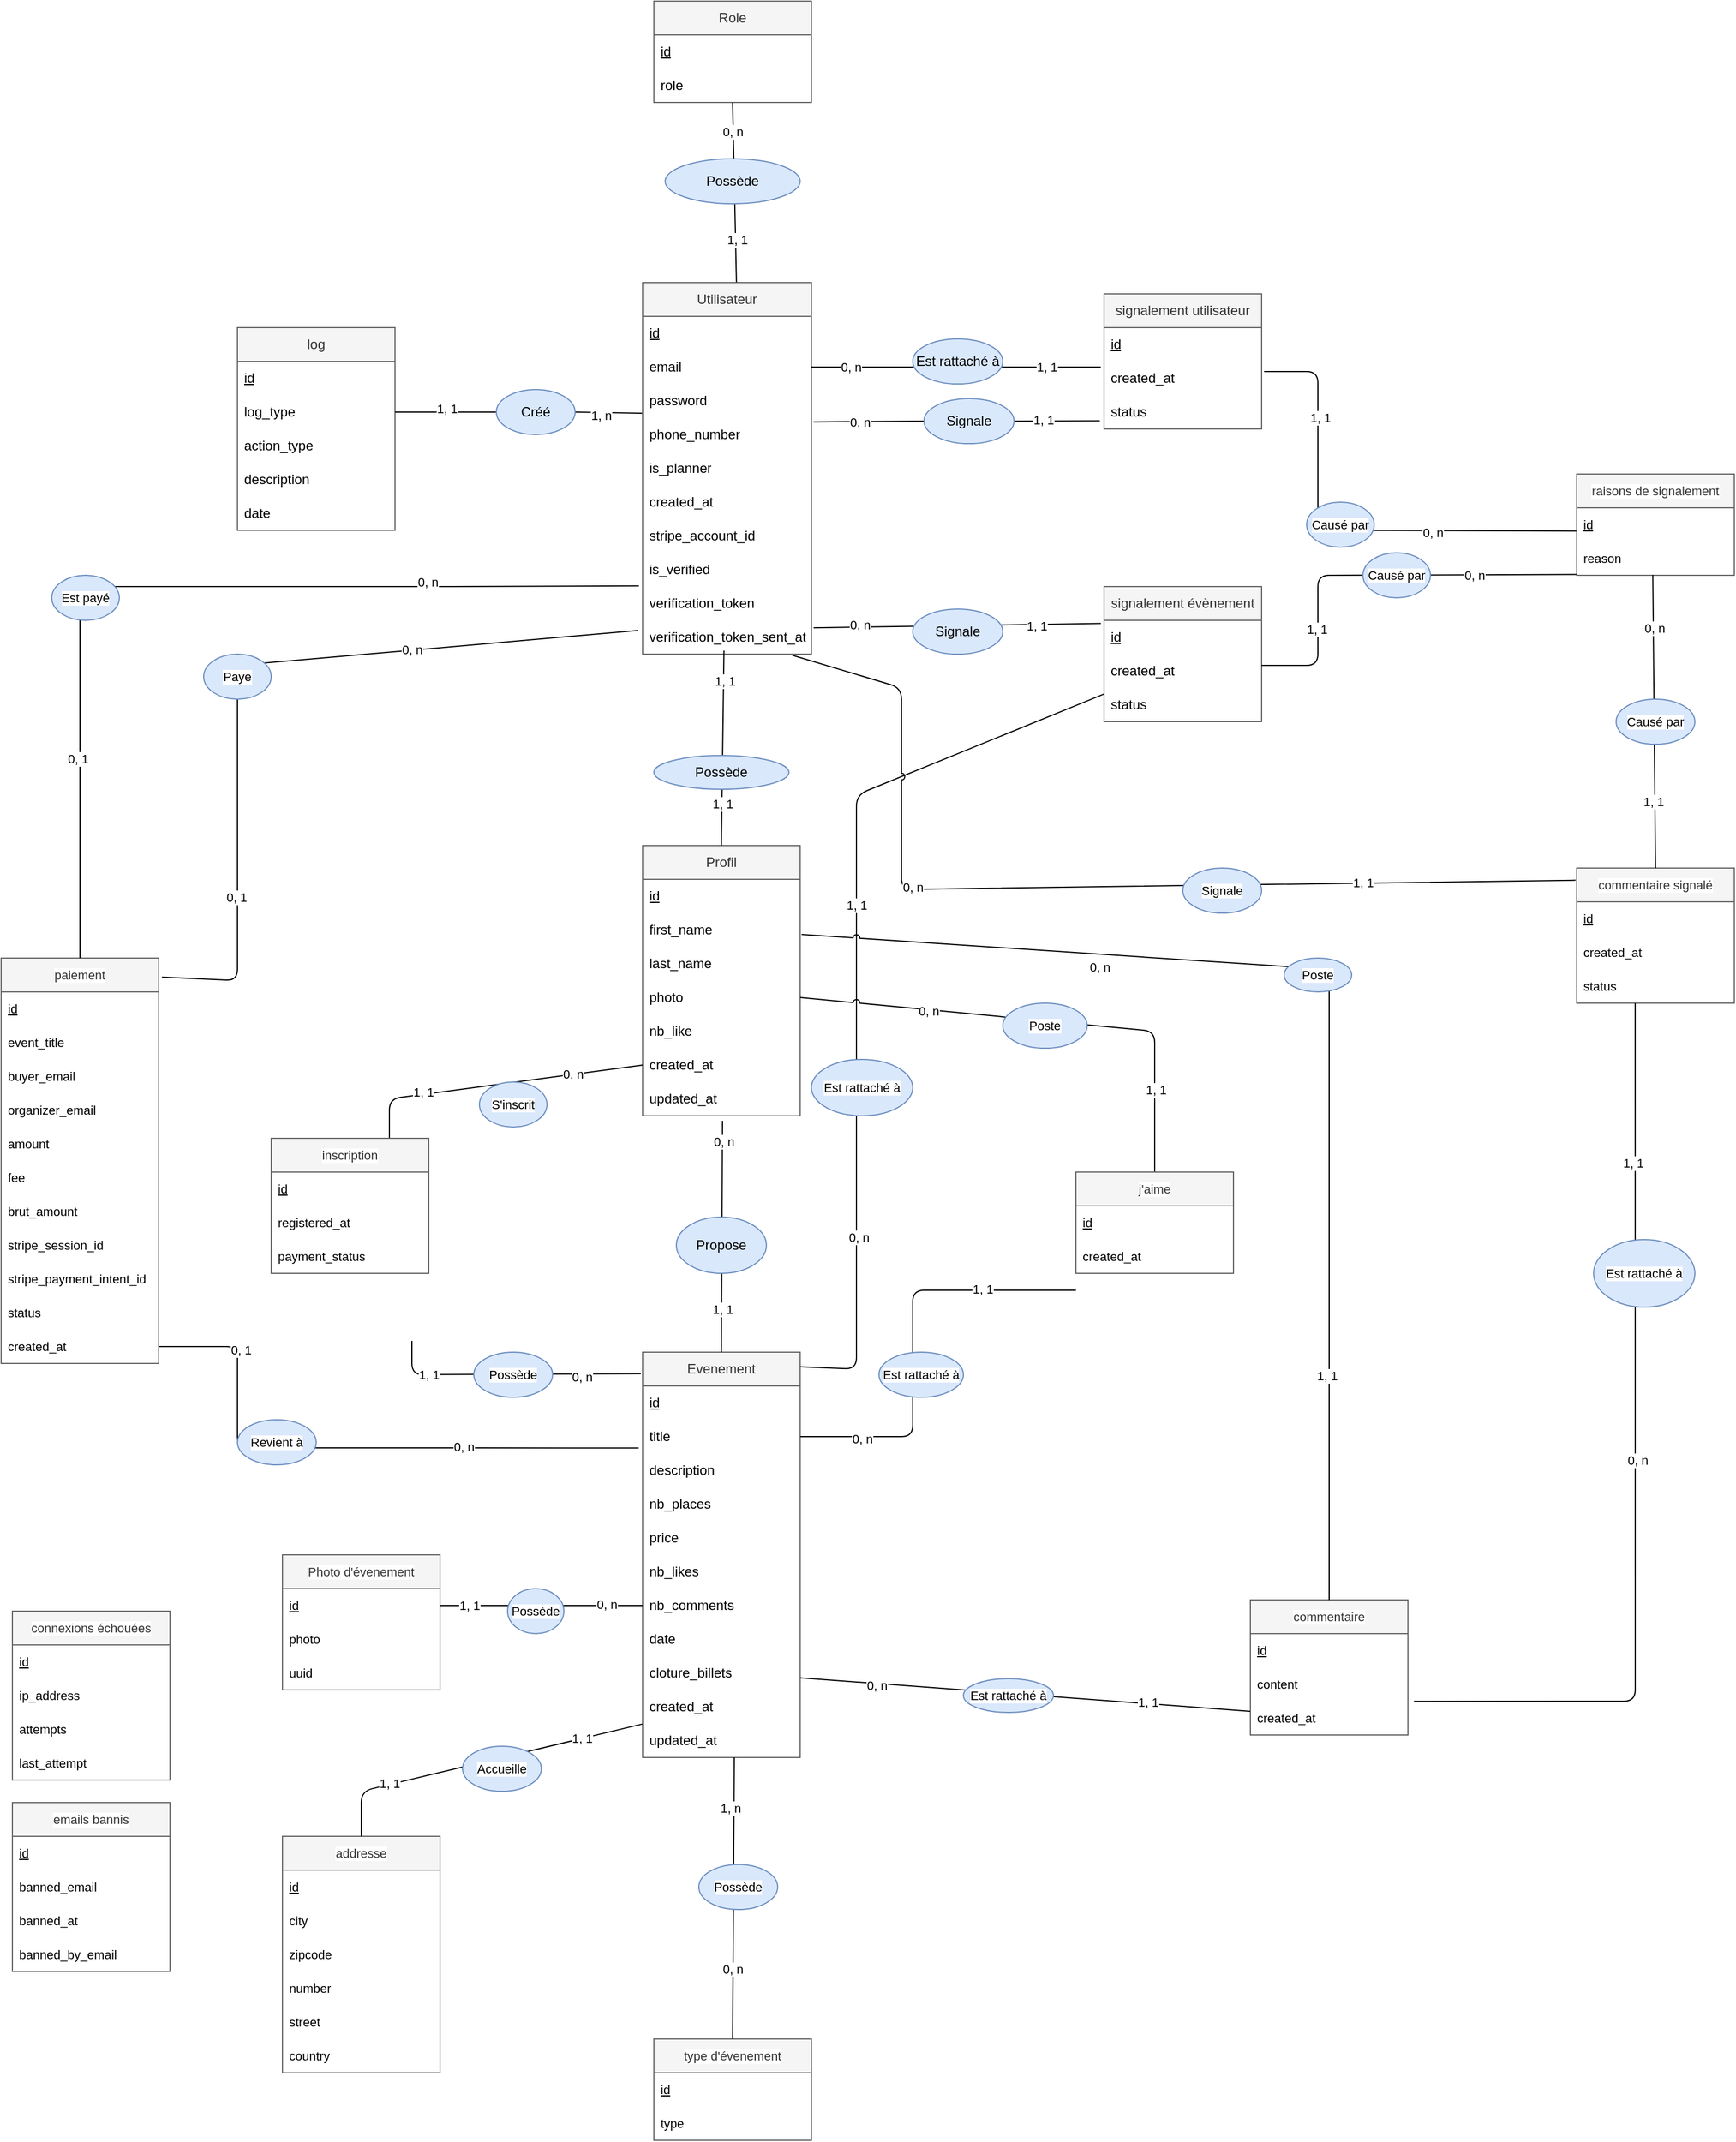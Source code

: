 <mxfile>
    <diagram id="AyozkFcYO1dEir6vpm32" name="Page-1">
        <mxGraphModel dx="2170" dy="742" grid="1" gridSize="10" guides="1" tooltips="1" connect="1" arrows="1" fold="1" page="1" pageScale="1" pageWidth="850" pageHeight="1100" math="0" shadow="0">
            <root>
                <mxCell id="0"/>
                <mxCell id="1" parent="0"/>
                <mxCell id="478" value="Role" style="swimlane;fontStyle=0;childLayout=stackLayout;horizontal=1;startSize=30;horizontalStack=0;resizeParent=1;resizeParentMax=0;resizeLast=0;collapsible=1;marginBottom=0;whiteSpace=wrap;html=1;fillColor=#f5f5f5;strokeColor=#666666;fontColor=#333333;" parent="1" vertex="1">
                    <mxGeometry x="50" y="210" width="140" height="90" as="geometry"/>
                </mxCell>
                <mxCell id="479" value="&lt;u&gt;id&lt;/u&gt;" style="text;strokeColor=none;fillColor=none;align=left;verticalAlign=middle;spacingLeft=4;spacingRight=4;overflow=hidden;points=[[0,0.5],[1,0.5]];portConstraint=eastwest;rotatable=0;whiteSpace=wrap;html=1;" parent="478" vertex="1">
                    <mxGeometry y="30" width="140" height="30" as="geometry"/>
                </mxCell>
                <mxCell id="480" value="role" style="text;strokeColor=none;fillColor=none;align=left;verticalAlign=middle;spacingLeft=4;spacingRight=4;overflow=hidden;points=[[0,0.5],[1,0.5]];portConstraint=eastwest;rotatable=0;whiteSpace=wrap;html=1;" parent="478" vertex="1">
                    <mxGeometry y="60" width="140" height="30" as="geometry"/>
                </mxCell>
                <mxCell id="481" value="Utilisateur" style="swimlane;fontStyle=0;childLayout=stackLayout;horizontal=1;startSize=30;horizontalStack=0;resizeParent=1;resizeParentMax=0;resizeLast=0;collapsible=1;marginBottom=0;whiteSpace=wrap;html=1;fillColor=#f5f5f5;strokeColor=#666666;fontColor=#333333;" parent="1" vertex="1">
                    <mxGeometry x="40" y="460" width="150" height="330" as="geometry"/>
                </mxCell>
                <mxCell id="482" value="&lt;u&gt;id&lt;/u&gt;" style="text;strokeColor=none;fillColor=none;align=left;verticalAlign=middle;spacingLeft=4;spacingRight=4;overflow=hidden;points=[[0,0.5],[1,0.5]];portConstraint=eastwest;rotatable=0;whiteSpace=wrap;html=1;" parent="481" vertex="1">
                    <mxGeometry y="30" width="150" height="30" as="geometry"/>
                </mxCell>
                <mxCell id="483" value="email" style="text;strokeColor=none;fillColor=none;align=left;verticalAlign=middle;spacingLeft=4;spacingRight=4;overflow=hidden;points=[[0,0.5],[1,0.5]];portConstraint=eastwest;rotatable=0;whiteSpace=wrap;html=1;" parent="481" vertex="1">
                    <mxGeometry y="60" width="150" height="30" as="geometry"/>
                </mxCell>
                <mxCell id="484" value="password" style="text;strokeColor=none;fillColor=none;align=left;verticalAlign=middle;spacingLeft=4;spacingRight=4;overflow=hidden;points=[[0,0.5],[1,0.5]];portConstraint=eastwest;rotatable=0;whiteSpace=wrap;html=1;" parent="481" vertex="1">
                    <mxGeometry y="90" width="150" height="30" as="geometry"/>
                </mxCell>
                <mxCell id="485" value="phone_number" style="text;strokeColor=none;fillColor=none;align=left;verticalAlign=middle;spacingLeft=4;spacingRight=4;overflow=hidden;points=[[0,0.5],[1,0.5]];portConstraint=eastwest;rotatable=0;whiteSpace=wrap;html=1;" parent="481" vertex="1">
                    <mxGeometry y="120" width="150" height="30" as="geometry"/>
                </mxCell>
                <mxCell id="486" value="is_planner" style="text;strokeColor=none;fillColor=none;align=left;verticalAlign=middle;spacingLeft=4;spacingRight=4;overflow=hidden;points=[[0,0.5],[1,0.5]];portConstraint=eastwest;rotatable=0;whiteSpace=wrap;html=1;" parent="481" vertex="1">
                    <mxGeometry y="150" width="150" height="30" as="geometry"/>
                </mxCell>
                <mxCell id="487" value="created_at" style="text;strokeColor=none;fillColor=none;align=left;verticalAlign=middle;spacingLeft=4;spacingRight=4;overflow=hidden;points=[[0,0.5],[1,0.5]];portConstraint=eastwest;rotatable=0;whiteSpace=wrap;html=1;" parent="481" vertex="1">
                    <mxGeometry y="180" width="150" height="30" as="geometry"/>
                </mxCell>
                <mxCell id="489" value="stripe_account_id" style="text;strokeColor=none;fillColor=none;align=left;verticalAlign=middle;spacingLeft=4;spacingRight=4;overflow=hidden;points=[[0,0.5],[1,0.5]];portConstraint=eastwest;rotatable=0;whiteSpace=wrap;html=1;" parent="481" vertex="1">
                    <mxGeometry y="210" width="150" height="30" as="geometry"/>
                </mxCell>
                <mxCell id="490" value="is_verified" style="text;strokeColor=none;fillColor=none;align=left;verticalAlign=middle;spacingLeft=4;spacingRight=4;overflow=hidden;points=[[0,0.5],[1,0.5]];portConstraint=eastwest;rotatable=0;whiteSpace=wrap;html=1;" parent="481" vertex="1">
                    <mxGeometry y="240" width="150" height="30" as="geometry"/>
                </mxCell>
                <mxCell id="491" value="verification_token" style="text;strokeColor=none;fillColor=none;align=left;verticalAlign=middle;spacingLeft=4;spacingRight=4;overflow=hidden;points=[[0,0.5],[1,0.5]];portConstraint=eastwest;rotatable=0;whiteSpace=wrap;html=1;" parent="481" vertex="1">
                    <mxGeometry y="270" width="150" height="30" as="geometry"/>
                </mxCell>
                <mxCell id="492" value="verification_token_sent_at" style="text;strokeColor=none;fillColor=none;align=left;verticalAlign=middle;spacingLeft=4;spacingRight=4;overflow=hidden;points=[[0,0.5],[1,0.5]];portConstraint=eastwest;rotatable=0;whiteSpace=wrap;html=1;" parent="481" vertex="1">
                    <mxGeometry y="300" width="150" height="30" as="geometry"/>
                </mxCell>
                <mxCell id="493" style="edgeStyle=none;html=1;exitX=0.556;exitY=-0.001;exitDx=0;exitDy=0;endArrow=none;endFill=0;entryX=0.5;entryY=1;entryDx=0;entryDy=0;entryPerimeter=0;exitPerimeter=0;" parent="1" source="481" target="480" edge="1">
                    <mxGeometry relative="1" as="geometry">
                        <mxPoint x="110" y="300" as="targetPoint"/>
                    </mxGeometry>
                </mxCell>
                <mxCell id="494" value="1, 1" style="edgeLabel;html=1;align=center;verticalAlign=middle;resizable=0;points=[];" parent="493" vertex="1" connectable="0">
                    <mxGeometry x="-0.529" y="-1" relative="1" as="geometry">
                        <mxPoint as="offset"/>
                    </mxGeometry>
                </mxCell>
                <mxCell id="495" value="0, n" style="edgeLabel;html=1;align=center;verticalAlign=middle;resizable=0;points=[];" parent="493" vertex="1" connectable="0">
                    <mxGeometry x="0.68" y="1" relative="1" as="geometry">
                        <mxPoint as="offset"/>
                    </mxGeometry>
                </mxCell>
                <mxCell id="496" value="Possède" style="ellipse;whiteSpace=wrap;html=1;fillColor=#dae8fc;strokeColor=#6c8ebf;" parent="1" vertex="1">
                    <mxGeometry x="60" y="350" width="120" height="40" as="geometry"/>
                </mxCell>
                <mxCell id="497" value="Profil" style="swimlane;fontStyle=0;childLayout=stackLayout;horizontal=1;startSize=30;horizontalStack=0;resizeParent=1;resizeParentMax=0;resizeLast=0;collapsible=1;marginBottom=0;whiteSpace=wrap;html=1;fillColor=#f5f5f5;strokeColor=#666666;fontColor=#333333;" parent="1" vertex="1">
                    <mxGeometry x="40" y="960" width="140" height="240" as="geometry"/>
                </mxCell>
                <mxCell id="498" value="&lt;u&gt;id&lt;/u&gt;" style="text;strokeColor=none;fillColor=none;align=left;verticalAlign=middle;spacingLeft=4;spacingRight=4;overflow=hidden;points=[[0,0.5],[1,0.5]];portConstraint=eastwest;rotatable=0;whiteSpace=wrap;html=1;" parent="497" vertex="1">
                    <mxGeometry y="30" width="140" height="30" as="geometry"/>
                </mxCell>
                <mxCell id="500" value="first_name" style="text;strokeColor=none;fillColor=none;align=left;verticalAlign=middle;spacingLeft=4;spacingRight=4;overflow=hidden;points=[[0,0.5],[1,0.5]];portConstraint=eastwest;rotatable=0;whiteSpace=wrap;html=1;" parent="497" vertex="1">
                    <mxGeometry y="60" width="140" height="30" as="geometry"/>
                </mxCell>
                <mxCell id="501" value="last_name" style="text;strokeColor=none;fillColor=none;align=left;verticalAlign=middle;spacingLeft=4;spacingRight=4;overflow=hidden;points=[[0,0.5],[1,0.5]];portConstraint=eastwest;rotatable=0;whiteSpace=wrap;html=1;" parent="497" vertex="1">
                    <mxGeometry y="90" width="140" height="30" as="geometry"/>
                </mxCell>
                <mxCell id="502" value="photo" style="text;strokeColor=none;fillColor=none;align=left;verticalAlign=middle;spacingLeft=4;spacingRight=4;overflow=hidden;points=[[0,0.5],[1,0.5]];portConstraint=eastwest;rotatable=0;whiteSpace=wrap;html=1;" parent="497" vertex="1">
                    <mxGeometry y="120" width="140" height="30" as="geometry"/>
                </mxCell>
                <mxCell id="503" value="nb_like" style="text;strokeColor=none;fillColor=none;align=left;verticalAlign=middle;spacingLeft=4;spacingRight=4;overflow=hidden;points=[[0,0.5],[1,0.5]];portConstraint=eastwest;rotatable=0;whiteSpace=wrap;html=1;" parent="497" vertex="1">
                    <mxGeometry y="150" width="140" height="30" as="geometry"/>
                </mxCell>
                <mxCell id="504" value="created_at" style="text;strokeColor=none;fillColor=none;align=left;verticalAlign=middle;spacingLeft=4;spacingRight=4;overflow=hidden;points=[[0,0.5],[1,0.5]];portConstraint=eastwest;rotatable=0;whiteSpace=wrap;html=1;" parent="497" vertex="1">
                    <mxGeometry y="180" width="140" height="30" as="geometry"/>
                </mxCell>
                <mxCell id="505" value="updated_at" style="text;strokeColor=none;fillColor=none;align=left;verticalAlign=middle;spacingLeft=4;spacingRight=4;overflow=hidden;points=[[0,0.5],[1,0.5]];portConstraint=eastwest;rotatable=0;whiteSpace=wrap;html=1;" parent="497" vertex="1">
                    <mxGeometry y="210" width="140" height="30" as="geometry"/>
                </mxCell>
                <mxCell id="506" style="edgeStyle=none;html=1;exitX=0.5;exitY=0;exitDx=0;exitDy=0;entryX=0.482;entryY=0.897;entryDx=0;entryDy=0;entryPerimeter=0;endArrow=none;endFill=0;" parent="1" source="497" target="492" edge="1">
                    <mxGeometry relative="1" as="geometry"/>
                </mxCell>
                <mxCell id="507" value="1, 1" style="edgeLabel;html=1;align=center;verticalAlign=middle;resizable=0;points=[];" parent="506" vertex="1" connectable="0">
                    <mxGeometry x="0.694" y="-1" relative="1" as="geometry">
                        <mxPoint as="offset"/>
                    </mxGeometry>
                </mxCell>
                <mxCell id="508" value="1, 1" style="edgeLabel;html=1;align=center;verticalAlign=middle;resizable=0;points=[];" parent="506" vertex="1" connectable="0">
                    <mxGeometry x="-0.571" relative="1" as="geometry">
                        <mxPoint as="offset"/>
                    </mxGeometry>
                </mxCell>
                <mxCell id="509" value="Possède" style="ellipse;whiteSpace=wrap;html=1;fillColor=#dae8fc;strokeColor=#6c8ebf;" parent="1" vertex="1">
                    <mxGeometry x="50" y="880" width="120" height="30" as="geometry"/>
                </mxCell>
                <mxCell id="510" value="log" style="swimlane;fontStyle=0;childLayout=stackLayout;horizontal=1;startSize=30;horizontalStack=0;resizeParent=1;resizeParentMax=0;resizeLast=0;collapsible=1;marginBottom=0;whiteSpace=wrap;html=1;fillColor=#f5f5f5;fontColor=#333333;strokeColor=#666666;" parent="1" vertex="1">
                    <mxGeometry x="-320" y="500" width="140" height="180" as="geometry"/>
                </mxCell>
                <mxCell id="511" value="&lt;u&gt;id&lt;/u&gt;" style="text;strokeColor=none;fillColor=none;align=left;verticalAlign=middle;spacingLeft=4;spacingRight=4;overflow=hidden;points=[[0,0.5],[1,0.5]];portConstraint=eastwest;rotatable=0;whiteSpace=wrap;html=1;" parent="510" vertex="1">
                    <mxGeometry y="30" width="140" height="30" as="geometry"/>
                </mxCell>
                <mxCell id="513" value="log_type" style="text;strokeColor=none;fillColor=none;align=left;verticalAlign=middle;spacingLeft=4;spacingRight=4;overflow=hidden;points=[[0,0.5],[1,0.5]];portConstraint=eastwest;rotatable=0;whiteSpace=wrap;html=1;" parent="510" vertex="1">
                    <mxGeometry y="60" width="140" height="30" as="geometry"/>
                </mxCell>
                <mxCell id="514" value="action_type" style="text;strokeColor=none;fillColor=none;align=left;verticalAlign=middle;spacingLeft=4;spacingRight=4;overflow=hidden;points=[[0,0.5],[1,0.5]];portConstraint=eastwest;rotatable=0;whiteSpace=wrap;html=1;" parent="510" vertex="1">
                    <mxGeometry y="90" width="140" height="30" as="geometry"/>
                </mxCell>
                <mxCell id="515" value="description" style="text;strokeColor=none;fillColor=none;align=left;verticalAlign=middle;spacingLeft=4;spacingRight=4;overflow=hidden;points=[[0,0.5],[1,0.5]];portConstraint=eastwest;rotatable=0;whiteSpace=wrap;html=1;" parent="510" vertex="1">
                    <mxGeometry y="120" width="140" height="30" as="geometry"/>
                </mxCell>
                <mxCell id="516" value="date" style="text;strokeColor=none;fillColor=none;align=left;verticalAlign=middle;spacingLeft=4;spacingRight=4;overflow=hidden;points=[[0,0.5],[1,0.5]];portConstraint=eastwest;rotatable=0;whiteSpace=wrap;html=1;" parent="510" vertex="1">
                    <mxGeometry y="150" width="140" height="30" as="geometry"/>
                </mxCell>
                <mxCell id="517" style="edgeStyle=none;html=1;exitX=1;exitY=0.5;exitDx=0;exitDy=0;entryX=-0.004;entryY=0.865;entryDx=0;entryDy=0;entryPerimeter=0;endArrow=none;endFill=0;" parent="1" source="521" target="484" edge="1">
                    <mxGeometry relative="1" as="geometry"/>
                </mxCell>
                <mxCell id="518" value="1, n" style="edgeLabel;html=1;align=center;verticalAlign=middle;resizable=0;points=[];" parent="517" vertex="1" connectable="0">
                    <mxGeometry x="-0.249" y="-2" relative="1" as="geometry">
                        <mxPoint as="offset"/>
                    </mxGeometry>
                </mxCell>
                <mxCell id="519" value="" style="edgeStyle=none;html=1;exitX=1;exitY=0.5;exitDx=0;exitDy=0;entryX=0;entryY=0.5;entryDx=0;entryDy=0;endArrow=none;endFill=0;" parent="1" source="513" target="521" edge="1">
                    <mxGeometry relative="1" as="geometry">
                        <mxPoint x="-160" y="575" as="sourcePoint"/>
                        <mxPoint x="39" y="576" as="targetPoint"/>
                    </mxGeometry>
                </mxCell>
                <mxCell id="520" value="1, 1" style="edgeLabel;html=1;align=center;verticalAlign=middle;resizable=0;points=[];" parent="519" vertex="1" connectable="0">
                    <mxGeometry x="0.018" y="3" relative="1" as="geometry">
                        <mxPoint as="offset"/>
                    </mxGeometry>
                </mxCell>
                <mxCell id="521" value="Créé" style="ellipse;whiteSpace=wrap;html=1;fillColor=#dae8fc;strokeColor=#6c8ebf;" parent="1" vertex="1">
                    <mxGeometry x="-90" y="555" width="70" height="40" as="geometry"/>
                </mxCell>
                <mxCell id="522" value="signalement utilisateur" style="swimlane;fontStyle=0;childLayout=stackLayout;horizontal=1;startSize=30;horizontalStack=0;resizeParent=1;resizeParentMax=0;resizeLast=0;collapsible=1;marginBottom=0;whiteSpace=wrap;html=1;fillColor=#f5f5f5;fontColor=#333333;strokeColor=#666666;" parent="1" vertex="1">
                    <mxGeometry x="450" y="470" width="140" height="120" as="geometry"/>
                </mxCell>
                <mxCell id="523" value="&lt;u&gt;id&lt;/u&gt;" style="text;strokeColor=none;fillColor=none;align=left;verticalAlign=middle;spacingLeft=4;spacingRight=4;overflow=hidden;points=[[0,0.5],[1,0.5]];portConstraint=eastwest;rotatable=0;whiteSpace=wrap;html=1;" parent="522" vertex="1">
                    <mxGeometry y="30" width="140" height="30" as="geometry"/>
                </mxCell>
                <mxCell id="526" value="created_at" style="text;strokeColor=none;fillColor=none;align=left;verticalAlign=middle;spacingLeft=4;spacingRight=4;overflow=hidden;points=[[0,0.5],[1,0.5]];portConstraint=eastwest;rotatable=0;whiteSpace=wrap;html=1;" parent="522" vertex="1">
                    <mxGeometry y="60" width="140" height="30" as="geometry"/>
                </mxCell>
                <mxCell id="528" value="status" style="text;strokeColor=none;fillColor=none;align=left;verticalAlign=middle;spacingLeft=4;spacingRight=4;overflow=hidden;points=[[0,0.5],[1,0.5]];portConstraint=eastwest;rotatable=0;whiteSpace=wrap;html=1;" parent="522" vertex="1">
                    <mxGeometry y="90" width="140" height="30" as="geometry"/>
                </mxCell>
                <mxCell id="529" style="edgeStyle=none;html=1;exitX=1;exitY=0.5;exitDx=0;exitDy=0;entryX=-0.021;entryY=0.167;entryDx=0;entryDy=0;entryPerimeter=0;endArrow=none;endFill=0;" parent="1" source="483" edge="1">
                    <mxGeometry relative="1" as="geometry">
                        <mxPoint x="447.06" y="535.01" as="targetPoint"/>
                    </mxGeometry>
                </mxCell>
                <mxCell id="530" value="0, n" style="edgeLabel;html=1;align=center;verticalAlign=middle;resizable=0;points=[];" parent="529" vertex="1" connectable="0">
                    <mxGeometry x="-0.727" relative="1" as="geometry">
                        <mxPoint as="offset"/>
                    </mxGeometry>
                </mxCell>
                <mxCell id="531" value="1, 1" style="edgeLabel;html=1;align=center;verticalAlign=middle;resizable=0;points=[];" parent="529" vertex="1" connectable="0">
                    <mxGeometry x="0.622" relative="1" as="geometry">
                        <mxPoint as="offset"/>
                    </mxGeometry>
                </mxCell>
                <mxCell id="532" value="Est rattaché à" style="ellipse;whiteSpace=wrap;html=1;fillColor=#dae8fc;strokeColor=#6c8ebf;" parent="1" vertex="1">
                    <mxGeometry x="280" y="510" width="80" height="40" as="geometry"/>
                </mxCell>
                <mxCell id="533" style="edgeStyle=none;html=1;exitX=1;exitY=0.5;exitDx=0;exitDy=0;entryX=-0.027;entryY=0.759;entryDx=0;entryDy=0;entryPerimeter=0;endArrow=none;endFill=0;" parent="1" source="537" target="528" edge="1">
                    <mxGeometry relative="1" as="geometry">
                        <mxPoint x="449.02" y="595.49" as="targetPoint"/>
                    </mxGeometry>
                </mxCell>
                <mxCell id="534" value="1, 1" style="edgeLabel;html=1;align=center;verticalAlign=middle;resizable=0;points=[];" parent="533" vertex="1" connectable="0">
                    <mxGeometry x="-0.328" y="1" relative="1" as="geometry">
                        <mxPoint as="offset"/>
                    </mxGeometry>
                </mxCell>
                <mxCell id="535" value="" style="edgeStyle=none;html=1;exitX=1.013;exitY=0.124;exitDx=0;exitDy=0;entryX=0;entryY=0.5;entryDx=0;entryDy=0;endArrow=none;endFill=0;exitPerimeter=0;" parent="1" source="485" target="537" edge="1">
                    <mxGeometry relative="1" as="geometry">
                        <mxPoint x="190" y="625" as="sourcePoint"/>
                        <mxPoint x="449" y="625" as="targetPoint"/>
                    </mxGeometry>
                </mxCell>
                <mxCell id="536" value="0, n" style="edgeLabel;html=1;align=center;verticalAlign=middle;resizable=0;points=[];" parent="535" vertex="1" connectable="0">
                    <mxGeometry x="-0.164" relative="1" as="geometry">
                        <mxPoint as="offset"/>
                    </mxGeometry>
                </mxCell>
                <mxCell id="537" value="Signale" style="ellipse;whiteSpace=wrap;html=1;fillColor=#dae8fc;strokeColor=#6c8ebf;" parent="1" vertex="1">
                    <mxGeometry x="290" y="563" width="80" height="40" as="geometry"/>
                </mxCell>
                <mxCell id="538" value="Evenement" style="swimlane;fontStyle=0;childLayout=stackLayout;horizontal=1;startSize=30;horizontalStack=0;resizeParent=1;resizeParentMax=0;resizeLast=0;collapsible=1;marginBottom=0;whiteSpace=wrap;html=1;fillColor=#f5f5f5;fontColor=#333333;strokeColor=#666666;" parent="1" vertex="1">
                    <mxGeometry x="40" y="1410" width="140" height="360" as="geometry"/>
                </mxCell>
                <mxCell id="539" value="&lt;u&gt;id&lt;/u&gt;" style="text;strokeColor=none;fillColor=none;align=left;verticalAlign=middle;spacingLeft=4;spacingRight=4;overflow=hidden;points=[[0,0.5],[1,0.5]];portConstraint=eastwest;rotatable=0;whiteSpace=wrap;html=1;" parent="538" vertex="1">
                    <mxGeometry y="30" width="140" height="30" as="geometry"/>
                </mxCell>
                <mxCell id="540" value="title" style="text;strokeColor=none;fillColor=none;align=left;verticalAlign=middle;spacingLeft=4;spacingRight=4;overflow=hidden;points=[[0,0.5],[1,0.5]];portConstraint=eastwest;rotatable=0;whiteSpace=wrap;html=1;" parent="538" vertex="1">
                    <mxGeometry y="60" width="140" height="30" as="geometry"/>
                </mxCell>
                <mxCell id="541" value="description" style="text;strokeColor=none;fillColor=none;align=left;verticalAlign=middle;spacingLeft=4;spacingRight=4;overflow=hidden;points=[[0,0.5],[1,0.5]];portConstraint=eastwest;rotatable=0;whiteSpace=wrap;html=1;" parent="538" vertex="1">
                    <mxGeometry y="90" width="140" height="30" as="geometry"/>
                </mxCell>
                <mxCell id="542" value="nb_places" style="text;strokeColor=none;fillColor=none;align=left;verticalAlign=middle;spacingLeft=4;spacingRight=4;overflow=hidden;points=[[0,0.5],[1,0.5]];portConstraint=eastwest;rotatable=0;whiteSpace=wrap;html=1;" parent="538" vertex="1">
                    <mxGeometry y="120" width="140" height="30" as="geometry"/>
                </mxCell>
                <mxCell id="543" value="price" style="text;strokeColor=none;fillColor=none;align=left;verticalAlign=middle;spacingLeft=4;spacingRight=4;overflow=hidden;points=[[0,0.5],[1,0.5]];portConstraint=eastwest;rotatable=0;whiteSpace=wrap;html=1;" parent="538" vertex="1">
                    <mxGeometry y="150" width="140" height="30" as="geometry"/>
                </mxCell>
                <mxCell id="545" value="nb_likes" style="text;strokeColor=none;fillColor=none;align=left;verticalAlign=middle;spacingLeft=4;spacingRight=4;overflow=hidden;points=[[0,0.5],[1,0.5]];portConstraint=eastwest;rotatable=0;whiteSpace=wrap;html=1;" parent="538" vertex="1">
                    <mxGeometry y="180" width="140" height="30" as="geometry"/>
                </mxCell>
                <mxCell id="546" value="nb_comments" style="text;strokeColor=none;fillColor=none;align=left;verticalAlign=middle;spacingLeft=4;spacingRight=4;overflow=hidden;points=[[0,0.5],[1,0.5]];portConstraint=eastwest;rotatable=0;whiteSpace=wrap;html=1;" parent="538" vertex="1">
                    <mxGeometry y="210" width="140" height="30" as="geometry"/>
                </mxCell>
                <mxCell id="547" value="date" style="text;strokeColor=none;fillColor=none;align=left;verticalAlign=middle;spacingLeft=4;spacingRight=4;overflow=hidden;points=[[0,0.5],[1,0.5]];portConstraint=eastwest;rotatable=0;whiteSpace=wrap;html=1;" parent="538" vertex="1">
                    <mxGeometry y="240" width="140" height="30" as="geometry"/>
                </mxCell>
                <mxCell id="548" value="cloture_billets" style="text;strokeColor=none;fillColor=none;align=left;verticalAlign=middle;spacingLeft=4;spacingRight=4;overflow=hidden;points=[[0,0.5],[1,0.5]];portConstraint=eastwest;rotatable=0;whiteSpace=wrap;html=1;" parent="538" vertex="1">
                    <mxGeometry y="270" width="140" height="30" as="geometry"/>
                </mxCell>
                <mxCell id="550" value="created_at" style="text;strokeColor=none;fillColor=none;align=left;verticalAlign=middle;spacingLeft=4;spacingRight=4;overflow=hidden;points=[[0,0.5],[1,0.5]];portConstraint=eastwest;rotatable=0;whiteSpace=wrap;html=1;" parent="538" vertex="1">
                    <mxGeometry y="300" width="140" height="30" as="geometry"/>
                </mxCell>
                <mxCell id="551" value="updated_at" style="text;strokeColor=none;fillColor=none;align=left;verticalAlign=middle;spacingLeft=4;spacingRight=4;overflow=hidden;points=[[0,0.5],[1,0.5]];portConstraint=eastwest;rotatable=0;whiteSpace=wrap;html=1;" parent="538" vertex="1">
                    <mxGeometry y="330" width="140" height="30" as="geometry"/>
                </mxCell>
                <mxCell id="552" style="edgeStyle=none;html=1;exitX=0.5;exitY=0;exitDx=0;exitDy=0;entryX=0.507;entryY=1.148;entryDx=0;entryDy=0;entryPerimeter=0;endArrow=none;endFill=0;" parent="1" source="538" target="505" edge="1">
                    <mxGeometry relative="1" as="geometry"/>
                </mxCell>
                <mxCell id="553" value="0, n" style="edgeLabel;html=1;align=center;verticalAlign=middle;resizable=0;points=[];" parent="552" vertex="1" connectable="0">
                    <mxGeometry x="0.822" y="-1" relative="1" as="geometry">
                        <mxPoint as="offset"/>
                    </mxGeometry>
                </mxCell>
                <mxCell id="554" value="1, 1" style="edgeLabel;html=1;align=center;verticalAlign=middle;resizable=0;points=[];" parent="552" vertex="1" connectable="0">
                    <mxGeometry x="-0.625" y="-1" relative="1" as="geometry">
                        <mxPoint as="offset"/>
                    </mxGeometry>
                </mxCell>
                <mxCell id="555" value="Propose" style="ellipse;whiteSpace=wrap;html=1;fillColor=#dae8fc;strokeColor=#6c8ebf;" parent="1" vertex="1">
                    <mxGeometry x="70" y="1290" width="80" height="50" as="geometry"/>
                </mxCell>
                <mxCell id="556" value="signalement évènement" style="swimlane;fontStyle=0;childLayout=stackLayout;horizontal=1;startSize=30;horizontalStack=0;resizeParent=1;resizeParentMax=0;resizeLast=0;collapsible=1;marginBottom=0;whiteSpace=wrap;html=1;fillColor=#f5f5f5;fontColor=#333333;strokeColor=#666666;" parent="1" vertex="1">
                    <mxGeometry x="450" y="730" width="140" height="120" as="geometry"/>
                </mxCell>
                <mxCell id="557" value="&lt;u&gt;id&lt;/u&gt;" style="text;strokeColor=none;fillColor=none;align=left;verticalAlign=middle;spacingLeft=4;spacingRight=4;overflow=hidden;points=[[0,0.5],[1,0.5]];portConstraint=eastwest;rotatable=0;whiteSpace=wrap;html=1;" parent="556" vertex="1">
                    <mxGeometry y="30" width="140" height="30" as="geometry"/>
                </mxCell>
                <mxCell id="560" value="created_at" style="text;strokeColor=none;fillColor=none;align=left;verticalAlign=middle;spacingLeft=4;spacingRight=4;overflow=hidden;points=[[0,0.5],[1,0.5]];portConstraint=eastwest;rotatable=0;whiteSpace=wrap;html=1;" parent="556" vertex="1">
                    <mxGeometry y="60" width="140" height="30" as="geometry"/>
                </mxCell>
                <mxCell id="562" value="status" style="text;strokeColor=none;fillColor=none;align=left;verticalAlign=middle;spacingLeft=4;spacingRight=4;overflow=hidden;points=[[0,0.5],[1,0.5]];portConstraint=eastwest;rotatable=0;whiteSpace=wrap;html=1;" parent="556" vertex="1">
                    <mxGeometry y="90" width="140" height="30" as="geometry"/>
                </mxCell>
                <mxCell id="563" style="edgeStyle=none;html=1;exitX=1.013;exitY=0.219;exitDx=0;exitDy=0;entryX=-0.02;entryY=0.092;entryDx=0;entryDy=0;endArrow=none;endFill=0;exitPerimeter=0;entryPerimeter=0;" parent="1" source="492" target="557" edge="1">
                    <mxGeometry relative="1" as="geometry"/>
                </mxCell>
                <mxCell id="564" value="0, n" style="edgeLabel;html=1;align=center;verticalAlign=middle;resizable=0;points=[];" parent="563" vertex="1" connectable="0">
                    <mxGeometry x="-0.683" y="2" relative="1" as="geometry">
                        <mxPoint as="offset"/>
                    </mxGeometry>
                </mxCell>
                <mxCell id="565" value="1, 1" style="edgeLabel;html=1;align=center;verticalAlign=middle;resizable=0;points=[];" parent="563" vertex="1" connectable="0">
                    <mxGeometry x="0.548" y="-1" relative="1" as="geometry">
                        <mxPoint as="offset"/>
                    </mxGeometry>
                </mxCell>
                <mxCell id="566" value="Signale" style="ellipse;whiteSpace=wrap;html=1;fillColor=#dae8fc;strokeColor=#6c8ebf;" parent="1" vertex="1">
                    <mxGeometry x="280" y="750" width="80" height="40" as="geometry"/>
                </mxCell>
                <mxCell id="567" style="edgeStyle=none;html=1;exitX=1;exitY=0.036;exitDx=0;exitDy=0;entryX=0.002;entryY=0.178;entryDx=0;entryDy=0;endArrow=none;endFill=0;jumpStyle=arc;entryPerimeter=0;exitPerimeter=0;" parent="1" source="538" target="562" edge="1">
                    <mxGeometry relative="1" as="geometry">
                        <mxPoint x="200" y="1425" as="sourcePoint"/>
                        <mxPoint x="470.28" y="910.33" as="targetPoint"/>
                        <Array as="points">
                            <mxPoint x="230" y="1425"/>
                            <mxPoint x="230" y="915"/>
                        </Array>
                    </mxGeometry>
                </mxCell>
                <mxCell id="568" value="1, 1" style="edgeLabel;html=1;align=center;verticalAlign=middle;resizable=0;points=[];fontFamily=Helvetica;fontSize=11;fontColor=default;labelBackgroundColor=default;" parent="567" vertex="1" connectable="0">
                    <mxGeometry x="0.157" relative="1" as="geometry">
                        <mxPoint y="-1" as="offset"/>
                    </mxGeometry>
                </mxCell>
                <mxCell id="569" value="0, n" style="edgeLabel;html=1;align=center;verticalAlign=middle;resizable=0;points=[];fontFamily=Helvetica;fontSize=11;fontColor=default;labelBackgroundColor=default;" parent="567" vertex="1" connectable="0">
                    <mxGeometry x="-0.578" y="-2" relative="1" as="geometry">
                        <mxPoint y="1" as="offset"/>
                    </mxGeometry>
                </mxCell>
                <mxCell id="570" value="&lt;span style=&quot;background-color: rgb(255, 255, 255);&quot;&gt;Est rattaché à&lt;/span&gt;" style="ellipse;whiteSpace=wrap;html=1;fontFamily=Helvetica;fontSize=11;labelBackgroundColor=default;fillColor=#dae8fc;strokeColor=#6c8ebf;" parent="1" vertex="1">
                    <mxGeometry x="190" y="1150" width="90" height="50" as="geometry"/>
                </mxCell>
                <mxCell id="571" style="edgeStyle=none;shape=connector;rounded=1;html=1;exitX=0.75;exitY=0;exitDx=0;exitDy=0;entryX=0;entryY=0.5;entryDx=0;entryDy=0;strokeColor=default;align=center;verticalAlign=middle;fontFamily=Helvetica;fontSize=11;fontColor=default;labelBackgroundColor=default;endArrow=none;endFill=0;" parent="1" source="574" target="504" edge="1">
                    <mxGeometry relative="1" as="geometry">
                        <Array as="points">
                            <mxPoint x="-185" y="1185"/>
                        </Array>
                    </mxGeometry>
                </mxCell>
                <mxCell id="572" value="0, n" style="edgeLabel;html=1;align=center;verticalAlign=middle;resizable=0;points=[];fontFamily=Helvetica;fontSize=11;fontColor=default;labelBackgroundColor=default;" parent="571" vertex="1" connectable="0">
                    <mxGeometry x="0.52" y="1" relative="1" as="geometry">
                        <mxPoint as="offset"/>
                    </mxGeometry>
                </mxCell>
                <mxCell id="573" value="1, 1" style="edgeLabel;html=1;align=center;verticalAlign=middle;resizable=0;points=[];fontFamily=Helvetica;fontSize=11;fontColor=default;labelBackgroundColor=default;" parent="571" vertex="1" connectable="0">
                    <mxGeometry x="-0.5" y="2" relative="1" as="geometry">
                        <mxPoint as="offset"/>
                    </mxGeometry>
                </mxCell>
                <mxCell id="574" value="inscription" style="swimlane;fontStyle=0;childLayout=stackLayout;horizontal=1;startSize=30;horizontalStack=0;resizeParent=1;resizeParentMax=0;resizeLast=0;collapsible=1;marginBottom=0;whiteSpace=wrap;html=1;fontFamily=Helvetica;fontSize=11;fontColor=#333333;labelBackgroundColor=default;fillColor=#f5f5f5;strokeColor=#666666;" parent="1" vertex="1">
                    <mxGeometry x="-290" y="1220" width="140" height="120" as="geometry"/>
                </mxCell>
                <mxCell id="575" value="&lt;u&gt;id&lt;/u&gt;" style="text;strokeColor=none;fillColor=none;align=left;verticalAlign=middle;spacingLeft=4;spacingRight=4;overflow=hidden;points=[[0,0.5],[1,0.5]];portConstraint=eastwest;rotatable=0;whiteSpace=wrap;html=1;fontFamily=Helvetica;fontSize=11;fontColor=default;labelBackgroundColor=default;" parent="574" vertex="1">
                    <mxGeometry y="30" width="140" height="30" as="geometry"/>
                </mxCell>
                <mxCell id="578" value="registered_at" style="text;strokeColor=none;fillColor=none;align=left;verticalAlign=middle;spacingLeft=4;spacingRight=4;overflow=hidden;points=[[0,0.5],[1,0.5]];portConstraint=eastwest;rotatable=0;whiteSpace=wrap;html=1;fontFamily=Helvetica;fontSize=11;fontColor=default;labelBackgroundColor=default;" parent="574" vertex="1">
                    <mxGeometry y="60" width="140" height="30" as="geometry"/>
                </mxCell>
                <mxCell id="579" value="payment_status" style="text;strokeColor=none;fillColor=none;align=left;verticalAlign=middle;spacingLeft=4;spacingRight=4;overflow=hidden;points=[[0,0.5],[1,0.5]];portConstraint=eastwest;rotatable=0;whiteSpace=wrap;html=1;fontFamily=Helvetica;fontSize=11;fontColor=default;labelBackgroundColor=default;" parent="574" vertex="1">
                    <mxGeometry y="90" width="140" height="30" as="geometry"/>
                </mxCell>
                <mxCell id="580" style="edgeStyle=none;shape=connector;rounded=1;html=1;entryX=-0.011;entryY=0.053;entryDx=0;entryDy=0;entryPerimeter=0;strokeColor=default;align=center;verticalAlign=middle;fontFamily=Helvetica;fontSize=11;fontColor=default;labelBackgroundColor=default;endArrow=none;endFill=0;" parent="1" target="538" edge="1">
                    <mxGeometry relative="1" as="geometry">
                        <mxPoint x="-165" y="1400" as="sourcePoint"/>
                        <Array as="points">
                            <mxPoint x="-165" y="1430"/>
                        </Array>
                    </mxGeometry>
                </mxCell>
                <mxCell id="581" value="0, n" style="edgeLabel;html=1;align=center;verticalAlign=middle;resizable=0;points=[];fontFamily=Helvetica;fontSize=11;fontColor=default;labelBackgroundColor=default;" parent="580" vertex="1" connectable="0">
                    <mxGeometry x="0.552" y="-2" relative="1" as="geometry">
                        <mxPoint as="offset"/>
                    </mxGeometry>
                </mxCell>
                <mxCell id="582" value="1, 1" style="edgeLabel;html=1;align=center;verticalAlign=middle;resizable=0;points=[];fontFamily=Helvetica;fontSize=11;fontColor=default;labelBackgroundColor=default;" parent="580" vertex="1" connectable="0">
                    <mxGeometry x="-0.62" relative="1" as="geometry">
                        <mxPoint as="offset"/>
                    </mxGeometry>
                </mxCell>
                <mxCell id="583" value="Possède" style="ellipse;whiteSpace=wrap;html=1;fontFamily=Helvetica;fontSize=11;labelBackgroundColor=default;fillColor=#dae8fc;strokeColor=#6c8ebf;" parent="1" vertex="1">
                    <mxGeometry x="-110" y="1410" width="70" height="40" as="geometry"/>
                </mxCell>
                <mxCell id="584" value="S&#39;inscrit" style="ellipse;whiteSpace=wrap;html=1;fontFamily=Helvetica;fontSize=11;labelBackgroundColor=default;fillColor=#dae8fc;strokeColor=#6c8ebf;" parent="1" vertex="1">
                    <mxGeometry x="-105" y="1170" width="60" height="40" as="geometry"/>
                </mxCell>
                <mxCell id="585" value="paiement" style="swimlane;fontStyle=0;childLayout=stackLayout;horizontal=1;startSize=30;horizontalStack=0;resizeParent=1;resizeParentMax=0;resizeLast=0;collapsible=1;marginBottom=0;whiteSpace=wrap;html=1;fontFamily=Helvetica;fontSize=11;fontColor=#333333;labelBackgroundColor=default;fillColor=#f5f5f5;strokeColor=#666666;" parent="1" vertex="1">
                    <mxGeometry x="-530" y="1060" width="140" height="360" as="geometry"/>
                </mxCell>
                <mxCell id="586" value="&lt;u&gt;id&lt;/u&gt;" style="text;strokeColor=none;fillColor=none;align=left;verticalAlign=middle;spacingLeft=4;spacingRight=4;overflow=hidden;points=[[0,0.5],[1,0.5]];portConstraint=eastwest;rotatable=0;whiteSpace=wrap;html=1;fontFamily=Helvetica;fontSize=11;fontColor=default;labelBackgroundColor=default;" parent="585" vertex="1">
                    <mxGeometry y="30" width="140" height="30" as="geometry"/>
                </mxCell>
                <mxCell id="588" value="event_title" style="text;strokeColor=none;fillColor=none;align=left;verticalAlign=middle;spacingLeft=4;spacingRight=4;overflow=hidden;points=[[0,0.5],[1,0.5]];portConstraint=eastwest;rotatable=0;whiteSpace=wrap;html=1;fontFamily=Helvetica;fontSize=11;fontColor=default;labelBackgroundColor=default;" parent="585" vertex="1">
                    <mxGeometry y="60" width="140" height="30" as="geometry"/>
                </mxCell>
                <mxCell id="590" value="buyer_email" style="text;strokeColor=none;fillColor=none;align=left;verticalAlign=middle;spacingLeft=4;spacingRight=4;overflow=hidden;points=[[0,0.5],[1,0.5]];portConstraint=eastwest;rotatable=0;whiteSpace=wrap;html=1;fontFamily=Helvetica;fontSize=11;fontColor=default;labelBackgroundColor=default;" parent="585" vertex="1">
                    <mxGeometry y="90" width="140" height="30" as="geometry"/>
                </mxCell>
                <mxCell id="592" value="organizer_email" style="text;strokeColor=none;fillColor=none;align=left;verticalAlign=middle;spacingLeft=4;spacingRight=4;overflow=hidden;points=[[0,0.5],[1,0.5]];portConstraint=eastwest;rotatable=0;whiteSpace=wrap;html=1;fontFamily=Helvetica;fontSize=11;fontColor=default;labelBackgroundColor=default;" parent="585" vertex="1">
                    <mxGeometry y="120" width="140" height="30" as="geometry"/>
                </mxCell>
                <mxCell id="593" value="amount" style="text;strokeColor=none;fillColor=none;align=left;verticalAlign=middle;spacingLeft=4;spacingRight=4;overflow=hidden;points=[[0,0.5],[1,0.5]];portConstraint=eastwest;rotatable=0;whiteSpace=wrap;html=1;fontFamily=Helvetica;fontSize=11;fontColor=default;labelBackgroundColor=default;" parent="585" vertex="1">
                    <mxGeometry y="150" width="140" height="30" as="geometry"/>
                </mxCell>
                <mxCell id="594" value="fee" style="text;strokeColor=none;fillColor=none;align=left;verticalAlign=middle;spacingLeft=4;spacingRight=4;overflow=hidden;points=[[0,0.5],[1,0.5]];portConstraint=eastwest;rotatable=0;whiteSpace=wrap;html=1;fontFamily=Helvetica;fontSize=11;fontColor=default;labelBackgroundColor=default;" parent="585" vertex="1">
                    <mxGeometry y="180" width="140" height="30" as="geometry"/>
                </mxCell>
                <mxCell id="595" value="brut_amount" style="text;strokeColor=none;fillColor=none;align=left;verticalAlign=middle;spacingLeft=4;spacingRight=4;overflow=hidden;points=[[0,0.5],[1,0.5]];portConstraint=eastwest;rotatable=0;whiteSpace=wrap;html=1;fontFamily=Helvetica;fontSize=11;fontColor=default;labelBackgroundColor=default;" parent="585" vertex="1">
                    <mxGeometry y="210" width="140" height="30" as="geometry"/>
                </mxCell>
                <mxCell id="596" value="stripe_session_id" style="text;strokeColor=none;fillColor=none;align=left;verticalAlign=middle;spacingLeft=4;spacingRight=4;overflow=hidden;points=[[0,0.5],[1,0.5]];portConstraint=eastwest;rotatable=0;whiteSpace=wrap;html=1;fontFamily=Helvetica;fontSize=11;fontColor=default;labelBackgroundColor=default;" parent="585" vertex="1">
                    <mxGeometry y="240" width="140" height="30" as="geometry"/>
                </mxCell>
                <mxCell id="597" value="stripe_payment_intent_id" style="text;strokeColor=none;fillColor=none;align=left;verticalAlign=middle;spacingLeft=4;spacingRight=4;overflow=hidden;points=[[0,0.5],[1,0.5]];portConstraint=eastwest;rotatable=0;whiteSpace=wrap;html=1;fontFamily=Helvetica;fontSize=11;fontColor=default;labelBackgroundColor=default;" parent="585" vertex="1">
                    <mxGeometry y="270" width="140" height="30" as="geometry"/>
                </mxCell>
                <mxCell id="598" value="status" style="text;strokeColor=none;fillColor=none;align=left;verticalAlign=middle;spacingLeft=4;spacingRight=4;overflow=hidden;points=[[0,0.5],[1,0.5]];portConstraint=eastwest;rotatable=0;whiteSpace=wrap;html=1;fontFamily=Helvetica;fontSize=11;fontColor=default;labelBackgroundColor=default;" parent="585" vertex="1">
                    <mxGeometry y="300" width="140" height="30" as="geometry"/>
                </mxCell>
                <mxCell id="599" value="created_at" style="text;strokeColor=none;fillColor=none;align=left;verticalAlign=middle;spacingLeft=4;spacingRight=4;overflow=hidden;points=[[0,0.5],[1,0.5]];portConstraint=eastwest;rotatable=0;whiteSpace=wrap;html=1;fontFamily=Helvetica;fontSize=11;fontColor=default;labelBackgroundColor=default;" parent="585" vertex="1">
                    <mxGeometry y="330" width="140" height="30" as="geometry"/>
                </mxCell>
                <mxCell id="600" style="edgeStyle=none;shape=connector;rounded=1;html=1;exitX=1;exitY=0.5;exitDx=0;exitDy=0;strokeColor=default;align=center;verticalAlign=middle;fontFamily=Helvetica;fontSize=11;fontColor=default;labelBackgroundColor=default;endArrow=none;endFill=0;entryX=-0.025;entryY=0.838;entryDx=0;entryDy=0;entryPerimeter=0;" parent="1" source="599" target="540" edge="1">
                    <mxGeometry relative="1" as="geometry">
                        <mxPoint x="30" y="1496" as="targetPoint"/>
                        <Array as="points">
                            <mxPoint x="-320" y="1405"/>
                            <mxPoint x="-320" y="1495"/>
                            <mxPoint x="-120" y="1495"/>
                        </Array>
                    </mxGeometry>
                </mxCell>
                <mxCell id="601" value="0, n" style="edgeLabel;html=1;align=center;verticalAlign=middle;resizable=0;points=[];fontFamily=Helvetica;fontSize=11;fontColor=default;labelBackgroundColor=default;" parent="600" vertex="1" connectable="0">
                    <mxGeometry x="0.395" y="1" relative="1" as="geometry">
                        <mxPoint as="offset"/>
                    </mxGeometry>
                </mxCell>
                <mxCell id="602" value="0, 1" style="edgeLabel;html=1;align=center;verticalAlign=middle;resizable=0;points=[];fontFamily=Helvetica;fontSize=11;fontColor=default;labelBackgroundColor=default;" parent="600" vertex="1" connectable="0">
                    <mxGeometry x="-0.717" y="3" relative="1" as="geometry">
                        <mxPoint as="offset"/>
                    </mxGeometry>
                </mxCell>
                <mxCell id="603" value="Revient à" style="ellipse;whiteSpace=wrap;html=1;fontFamily=Helvetica;fontSize=11;labelBackgroundColor=default;fillColor=#dae8fc;strokeColor=#6c8ebf;" parent="1" vertex="1">
                    <mxGeometry x="-320" y="1470" width="70" height="40" as="geometry"/>
                </mxCell>
                <mxCell id="604" value="" style="endArrow=none;html=1;rounded=1;strokeColor=default;align=center;verticalAlign=middle;fontFamily=Helvetica;fontSize=11;fontColor=default;labelBackgroundColor=default;edgeStyle=none;exitX=1.021;exitY=0.047;exitDx=0;exitDy=0;entryX=-0.027;entryY=0.3;entryDx=0;entryDy=0;exitPerimeter=0;entryPerimeter=0;" parent="1" source="585" target="492" edge="1">
                    <mxGeometry width="50" height="50" relative="1" as="geometry">
                        <mxPoint x="-280" y="1140" as="sourcePoint"/>
                        <mxPoint x="-90" y="910" as="targetPoint"/>
                        <Array as="points">
                            <mxPoint x="-320" y="1080"/>
                            <mxPoint x="-320" y="800"/>
                        </Array>
                    </mxGeometry>
                </mxCell>
                <mxCell id="605" value="0, n" style="edgeLabel;html=1;align=center;verticalAlign=middle;resizable=0;points=[];fontFamily=Helvetica;fontSize=11;fontColor=default;labelBackgroundColor=default;" parent="604" vertex="1" connectable="0">
                    <mxGeometry x="0.427" y="1" relative="1" as="geometry">
                        <mxPoint as="offset"/>
                    </mxGeometry>
                </mxCell>
                <mxCell id="606" value="0, 1" style="edgeLabel;html=1;align=center;verticalAlign=middle;resizable=0;points=[];fontFamily=Helvetica;fontSize=11;fontColor=default;labelBackgroundColor=default;" parent="604" vertex="1" connectable="0">
                    <mxGeometry x="-0.6" y="1" relative="1" as="geometry">
                        <mxPoint as="offset"/>
                    </mxGeometry>
                </mxCell>
                <mxCell id="607" value="Paye" style="ellipse;whiteSpace=wrap;html=1;fontFamily=Helvetica;fontSize=11;labelBackgroundColor=default;fillColor=#dae8fc;strokeColor=#6c8ebf;" parent="1" vertex="1">
                    <mxGeometry x="-350" y="790" width="60" height="40" as="geometry"/>
                </mxCell>
                <mxCell id="608" style="edgeStyle=none;shape=connector;rounded=1;html=1;exitX=0.5;exitY=0;exitDx=0;exitDy=0;strokeColor=default;align=center;verticalAlign=middle;fontFamily=Helvetica;fontSize=11;fontColor=default;labelBackgroundColor=default;endArrow=none;endFill=0;entryX=-0.022;entryY=-0.019;entryDx=0;entryDy=0;entryPerimeter=0;" parent="1" source="585" target="491" edge="1">
                    <mxGeometry relative="1" as="geometry">
                        <mxPoint x="30" y="730" as="targetPoint"/>
                        <Array as="points">
                            <mxPoint x="-460" y="730"/>
                            <mxPoint x="-140" y="730"/>
                        </Array>
                    </mxGeometry>
                </mxCell>
                <mxCell id="609" value="0, n" style="edgeLabel;html=1;align=center;verticalAlign=middle;resizable=0;points=[];fontFamily=Helvetica;fontSize=11;fontColor=default;labelBackgroundColor=default;" parent="608" vertex="1" connectable="0">
                    <mxGeometry x="0.546" y="4" relative="1" as="geometry">
                        <mxPoint as="offset"/>
                    </mxGeometry>
                </mxCell>
                <mxCell id="610" value="0, 1" style="edgeLabel;html=1;align=center;verticalAlign=middle;resizable=0;points=[];fontFamily=Helvetica;fontSize=11;fontColor=default;labelBackgroundColor=default;" parent="608" vertex="1" connectable="0">
                    <mxGeometry x="-0.57" y="2" relative="1" as="geometry">
                        <mxPoint as="offset"/>
                    </mxGeometry>
                </mxCell>
                <mxCell id="611" value="Est payé" style="ellipse;whiteSpace=wrap;html=1;fontFamily=Helvetica;fontSize=11;labelBackgroundColor=default;fillColor=#dae8fc;strokeColor=#6c8ebf;" parent="1" vertex="1">
                    <mxGeometry x="-485" y="720" width="60" height="40" as="geometry"/>
                </mxCell>
                <mxCell id="612" value="Photo d&#39;évenement" style="swimlane;fontStyle=0;childLayout=stackLayout;horizontal=1;startSize=30;horizontalStack=0;resizeParent=1;resizeParentMax=0;resizeLast=0;collapsible=1;marginBottom=0;whiteSpace=wrap;html=1;fontFamily=Helvetica;fontSize=11;fontColor=#333333;labelBackgroundColor=default;fillColor=#f5f5f5;strokeColor=#666666;" parent="1" vertex="1">
                    <mxGeometry x="-280" y="1590" width="140" height="120" as="geometry"/>
                </mxCell>
                <mxCell id="613" value="&lt;u&gt;id&lt;/u&gt;" style="text;strokeColor=none;fillColor=none;align=left;verticalAlign=middle;spacingLeft=4;spacingRight=4;overflow=hidden;points=[[0,0.5],[1,0.5]];portConstraint=eastwest;rotatable=0;whiteSpace=wrap;html=1;fontFamily=Helvetica;fontSize=11;fontColor=default;labelBackgroundColor=default;" parent="612" vertex="1">
                    <mxGeometry y="30" width="140" height="30" as="geometry"/>
                </mxCell>
                <mxCell id="615" value="photo" style="text;strokeColor=none;fillColor=none;align=left;verticalAlign=middle;spacingLeft=4;spacingRight=4;overflow=hidden;points=[[0,0.5],[1,0.5]];portConstraint=eastwest;rotatable=0;whiteSpace=wrap;html=1;fontFamily=Helvetica;fontSize=11;fontColor=default;labelBackgroundColor=default;" parent="612" vertex="1">
                    <mxGeometry y="60" width="140" height="30" as="geometry"/>
                </mxCell>
                <mxCell id="616" value="uuid" style="text;strokeColor=none;fillColor=none;align=left;verticalAlign=middle;spacingLeft=4;spacingRight=4;overflow=hidden;points=[[0,0.5],[1,0.5]];portConstraint=eastwest;rotatable=0;whiteSpace=wrap;html=1;fontFamily=Helvetica;fontSize=11;fontColor=default;labelBackgroundColor=default;" parent="612" vertex="1">
                    <mxGeometry y="90" width="140" height="30" as="geometry"/>
                </mxCell>
                <mxCell id="617" style="edgeStyle=none;shape=connector;rounded=1;html=1;exitX=1;exitY=0.5;exitDx=0;exitDy=0;entryX=0;entryY=0.5;entryDx=0;entryDy=0;strokeColor=default;align=center;verticalAlign=middle;fontFamily=Helvetica;fontSize=11;fontColor=default;labelBackgroundColor=default;endArrow=none;endFill=0;" parent="1" source="613" target="546" edge="1">
                    <mxGeometry relative="1" as="geometry"/>
                </mxCell>
                <mxCell id="618" value="0, n" style="edgeLabel;html=1;align=center;verticalAlign=middle;resizable=0;points=[];fontFamily=Helvetica;fontSize=11;fontColor=default;labelBackgroundColor=default;" parent="617" vertex="1" connectable="0">
                    <mxGeometry x="0.643" y="1" relative="1" as="geometry">
                        <mxPoint as="offset"/>
                    </mxGeometry>
                </mxCell>
                <mxCell id="619" value="1, 1" style="edgeLabel;html=1;align=center;verticalAlign=middle;resizable=0;points=[];fontFamily=Helvetica;fontSize=11;fontColor=default;labelBackgroundColor=default;" parent="617" vertex="1" connectable="0">
                    <mxGeometry x="-0.71" relative="1" as="geometry">
                        <mxPoint as="offset"/>
                    </mxGeometry>
                </mxCell>
                <mxCell id="620" value="Possède" style="ellipse;whiteSpace=wrap;html=1;fontFamily=Helvetica;fontSize=11;labelBackgroundColor=default;fillColor=#dae8fc;strokeColor=#6c8ebf;" parent="1" vertex="1">
                    <mxGeometry x="-80" y="1620" width="50" height="40" as="geometry"/>
                </mxCell>
                <mxCell id="621" value="type d&#39;évenement" style="swimlane;fontStyle=0;childLayout=stackLayout;horizontal=1;startSize=30;horizontalStack=0;resizeParent=1;resizeParentMax=0;resizeLast=0;collapsible=1;marginBottom=0;whiteSpace=wrap;html=1;fontFamily=Helvetica;fontSize=11;fontColor=#333333;labelBackgroundColor=default;fillColor=#f5f5f5;strokeColor=#666666;" parent="1" vertex="1">
                    <mxGeometry x="50" y="2020" width="140" height="90" as="geometry"/>
                </mxCell>
                <mxCell id="622" value="&lt;u&gt;id&lt;/u&gt;" style="text;strokeColor=none;fillColor=none;align=left;verticalAlign=middle;spacingLeft=4;spacingRight=4;overflow=hidden;points=[[0,0.5],[1,0.5]];portConstraint=eastwest;rotatable=0;whiteSpace=wrap;html=1;fontFamily=Helvetica;fontSize=11;fontColor=default;labelBackgroundColor=default;" parent="621" vertex="1">
                    <mxGeometry y="30" width="140" height="30" as="geometry"/>
                </mxCell>
                <mxCell id="623" value="type" style="text;strokeColor=none;fillColor=none;align=left;verticalAlign=middle;spacingLeft=4;spacingRight=4;overflow=hidden;points=[[0,0.5],[1,0.5]];portConstraint=eastwest;rotatable=0;whiteSpace=wrap;html=1;fontFamily=Helvetica;fontSize=11;fontColor=default;labelBackgroundColor=default;" parent="621" vertex="1">
                    <mxGeometry y="60" width="140" height="30" as="geometry"/>
                </mxCell>
                <mxCell id="624" style="edgeStyle=none;shape=connector;rounded=1;html=1;exitX=0.5;exitY=0;exitDx=0;exitDy=0;entryX=0.582;entryY=1;entryDx=0;entryDy=0;entryPerimeter=0;strokeColor=default;align=center;verticalAlign=middle;fontFamily=Helvetica;fontSize=11;fontColor=default;labelBackgroundColor=default;endArrow=none;endFill=0;" parent="1" source="621" target="551" edge="1">
                    <mxGeometry relative="1" as="geometry"/>
                </mxCell>
                <mxCell id="625" value="0, n" style="edgeLabel;html=1;align=center;verticalAlign=middle;resizable=0;points=[];fontFamily=Helvetica;fontSize=11;fontColor=default;labelBackgroundColor=default;" parent="624" vertex="1" connectable="0">
                    <mxGeometry x="-0.503" y="1" relative="1" as="geometry">
                        <mxPoint as="offset"/>
                    </mxGeometry>
                </mxCell>
                <mxCell id="626" value="1, n" style="edgeLabel;html=1;align=center;verticalAlign=middle;resizable=0;points=[];fontFamily=Helvetica;fontSize=11;fontColor=default;labelBackgroundColor=default;" parent="624" vertex="1" connectable="0">
                    <mxGeometry x="0.642" y="3" relative="1" as="geometry">
                        <mxPoint as="offset"/>
                    </mxGeometry>
                </mxCell>
                <mxCell id="627" value="addresse" style="swimlane;fontStyle=0;childLayout=stackLayout;horizontal=1;startSize=30;horizontalStack=0;resizeParent=1;resizeParentMax=0;resizeLast=0;collapsible=1;marginBottom=0;whiteSpace=wrap;html=1;fontFamily=Helvetica;fontSize=11;fontColor=#333333;labelBackgroundColor=default;fillColor=#f5f5f5;strokeColor=#666666;" parent="1" vertex="1">
                    <mxGeometry x="-280" y="1840" width="140" height="210" as="geometry"/>
                </mxCell>
                <mxCell id="628" value="&lt;u&gt;id&lt;/u&gt;" style="text;strokeColor=none;fillColor=none;align=left;verticalAlign=middle;spacingLeft=4;spacingRight=4;overflow=hidden;points=[[0,0.5],[1,0.5]];portConstraint=eastwest;rotatable=0;whiteSpace=wrap;html=1;fontFamily=Helvetica;fontSize=11;fontColor=default;labelBackgroundColor=default;" parent="627" vertex="1">
                    <mxGeometry y="30" width="140" height="30" as="geometry"/>
                </mxCell>
                <mxCell id="629" value="city" style="text;strokeColor=none;fillColor=none;align=left;verticalAlign=middle;spacingLeft=4;spacingRight=4;overflow=hidden;points=[[0,0.5],[1,0.5]];portConstraint=eastwest;rotatable=0;whiteSpace=wrap;html=1;fontFamily=Helvetica;fontSize=11;fontColor=default;labelBackgroundColor=default;" parent="627" vertex="1">
                    <mxGeometry y="60" width="140" height="30" as="geometry"/>
                </mxCell>
                <mxCell id="630" value="zipcode" style="text;strokeColor=none;fillColor=none;align=left;verticalAlign=middle;spacingLeft=4;spacingRight=4;overflow=hidden;points=[[0,0.5],[1,0.5]];portConstraint=eastwest;rotatable=0;whiteSpace=wrap;html=1;fontFamily=Helvetica;fontSize=11;fontColor=default;labelBackgroundColor=default;" parent="627" vertex="1">
                    <mxGeometry y="90" width="140" height="30" as="geometry"/>
                </mxCell>
                <mxCell id="631" value="number" style="text;strokeColor=none;fillColor=none;align=left;verticalAlign=middle;spacingLeft=4;spacingRight=4;overflow=hidden;points=[[0,0.5],[1,0.5]];portConstraint=eastwest;rotatable=0;whiteSpace=wrap;html=1;fontFamily=Helvetica;fontSize=11;fontColor=default;labelBackgroundColor=default;" parent="627" vertex="1">
                    <mxGeometry y="120" width="140" height="30" as="geometry"/>
                </mxCell>
                <mxCell id="632" value="street" style="text;strokeColor=none;fillColor=none;align=left;verticalAlign=middle;spacingLeft=4;spacingRight=4;overflow=hidden;points=[[0,0.5],[1,0.5]];portConstraint=eastwest;rotatable=0;whiteSpace=wrap;html=1;fontFamily=Helvetica;fontSize=11;fontColor=default;labelBackgroundColor=default;" parent="627" vertex="1">
                    <mxGeometry y="150" width="140" height="30" as="geometry"/>
                </mxCell>
                <mxCell id="633" value="country" style="text;strokeColor=none;fillColor=none;align=left;verticalAlign=middle;spacingLeft=4;spacingRight=4;overflow=hidden;points=[[0,0.5],[1,0.5]];portConstraint=eastwest;rotatable=0;whiteSpace=wrap;html=1;fontFamily=Helvetica;fontSize=11;fontColor=default;labelBackgroundColor=default;" parent="627" vertex="1">
                    <mxGeometry y="180" width="140" height="30" as="geometry"/>
                </mxCell>
                <mxCell id="634" style="edgeStyle=none;shape=connector;rounded=1;html=1;exitX=0.5;exitY=0;exitDx=0;exitDy=0;entryX=-0.002;entryY=0.01;entryDx=0;entryDy=0;entryPerimeter=0;strokeColor=default;align=center;verticalAlign=middle;fontFamily=Helvetica;fontSize=11;fontColor=default;labelBackgroundColor=default;endArrow=none;endFill=0;" parent="1" source="627" target="551" edge="1">
                    <mxGeometry relative="1" as="geometry">
                        <Array as="points">
                            <mxPoint x="-210" y="1800"/>
                        </Array>
                    </mxGeometry>
                </mxCell>
                <mxCell id="635" value="1, 1" style="edgeLabel;html=1;align=center;verticalAlign=middle;resizable=0;points=[];fontFamily=Helvetica;fontSize=11;fontColor=default;labelBackgroundColor=default;" parent="634" vertex="1" connectable="0">
                    <mxGeometry x="0.629" relative="1" as="geometry">
                        <mxPoint as="offset"/>
                    </mxGeometry>
                </mxCell>
                <mxCell id="636" value="1, 1" style="edgeLabel;html=1;align=center;verticalAlign=middle;resizable=0;points=[];fontFamily=Helvetica;fontSize=11;fontColor=default;labelBackgroundColor=default;" parent="634" vertex="1" connectable="0">
                    <mxGeometry x="-0.558" y="1" relative="1" as="geometry">
                        <mxPoint as="offset"/>
                    </mxGeometry>
                </mxCell>
                <mxCell id="637" value="Accueille" style="ellipse;whiteSpace=wrap;html=1;fontFamily=Helvetica;fontSize=11;labelBackgroundColor=default;fillColor=#dae8fc;strokeColor=#6c8ebf;" parent="1" vertex="1">
                    <mxGeometry x="-120" y="1760" width="70" height="40" as="geometry"/>
                </mxCell>
                <mxCell id="638" style="edgeStyle=none;shape=connector;rounded=1;html=1;exitX=0.5;exitY=0;exitDx=0;exitDy=0;entryX=1;entryY=0.5;entryDx=0;entryDy=0;strokeColor=default;align=center;verticalAlign=middle;fontFamily=Helvetica;fontSize=11;fontColor=default;labelBackgroundColor=default;endArrow=none;endFill=0;jumpStyle=arc;" parent="1" source="641" target="502" edge="1">
                    <mxGeometry relative="1" as="geometry">
                        <Array as="points">
                            <mxPoint x="495" y="1125"/>
                        </Array>
                    </mxGeometry>
                </mxCell>
                <mxCell id="639" value="0, n" style="edgeLabel;html=1;align=center;verticalAlign=middle;resizable=0;points=[];fontFamily=Helvetica;fontSize=11;fontColor=default;labelBackgroundColor=default;" parent="638" vertex="1" connectable="0">
                    <mxGeometry x="0.478" y="1" relative="1" as="geometry">
                        <mxPoint x="-1" as="offset"/>
                    </mxGeometry>
                </mxCell>
                <mxCell id="640" value="1, 1" style="edgeLabel;html=1;align=center;verticalAlign=middle;resizable=0;points=[];fontFamily=Helvetica;fontSize=11;fontColor=default;labelBackgroundColor=default;" parent="638" vertex="1" connectable="0">
                    <mxGeometry x="-0.669" y="-1" relative="1" as="geometry">
                        <mxPoint as="offset"/>
                    </mxGeometry>
                </mxCell>
                <mxCell id="641" value="j&#39;aime" style="swimlane;fontStyle=0;childLayout=stackLayout;horizontal=1;startSize=30;horizontalStack=0;resizeParent=1;resizeParentMax=0;resizeLast=0;collapsible=1;marginBottom=0;whiteSpace=wrap;html=1;fontFamily=Helvetica;fontSize=11;fontColor=#333333;labelBackgroundColor=default;fillColor=#f5f5f5;strokeColor=#666666;" parent="1" vertex="1">
                    <mxGeometry x="425" y="1250" width="140" height="90" as="geometry"/>
                </mxCell>
                <mxCell id="642" value="&lt;u&gt;id&lt;/u&gt;" style="text;strokeColor=none;fillColor=none;align=left;verticalAlign=middle;spacingLeft=4;spacingRight=4;overflow=hidden;points=[[0,0.5],[1,0.5]];portConstraint=eastwest;rotatable=0;whiteSpace=wrap;html=1;fontFamily=Helvetica;fontSize=11;fontColor=default;labelBackgroundColor=default;" parent="641" vertex="1">
                    <mxGeometry y="30" width="140" height="30" as="geometry"/>
                </mxCell>
                <mxCell id="645" value="created_at" style="text;strokeColor=none;fillColor=none;align=left;verticalAlign=middle;spacingLeft=4;spacingRight=4;overflow=hidden;points=[[0,0.5],[1,0.5]];portConstraint=eastwest;rotatable=0;whiteSpace=wrap;html=1;fontFamily=Helvetica;fontSize=11;fontColor=default;labelBackgroundColor=default;" parent="641" vertex="1">
                    <mxGeometry y="60" width="140" height="30" as="geometry"/>
                </mxCell>
                <mxCell id="646" style="edgeStyle=none;shape=connector;rounded=1;html=1;exitX=1;exitY=0.5;exitDx=0;exitDy=0;entryX=0;entryY=0.5;entryDx=0;entryDy=0;strokeColor=default;align=center;verticalAlign=middle;fontFamily=Helvetica;fontSize=11;fontColor=default;labelBackgroundColor=default;endArrow=none;endFill=0;" parent="1" source="540" edge="1">
                    <mxGeometry relative="1" as="geometry">
                        <Array as="points">
                            <mxPoint x="280" y="1485"/>
                            <mxPoint x="280" y="1355"/>
                        </Array>
                        <mxPoint x="425" y="1355" as="targetPoint"/>
                    </mxGeometry>
                </mxCell>
                <mxCell id="647" value="1, 1" style="edgeLabel;html=1;align=center;verticalAlign=middle;resizable=0;points=[];fontFamily=Helvetica;fontSize=11;fontColor=default;labelBackgroundColor=default;" parent="646" vertex="1" connectable="0">
                    <mxGeometry x="0.557" y="1" relative="1" as="geometry">
                        <mxPoint as="offset"/>
                    </mxGeometry>
                </mxCell>
                <mxCell id="648" value="0, n" style="edgeLabel;html=1;align=center;verticalAlign=middle;resizable=0;points=[];fontFamily=Helvetica;fontSize=11;fontColor=default;labelBackgroundColor=default;" parent="646" vertex="1" connectable="0">
                    <mxGeometry x="-0.707" y="-2" relative="1" as="geometry">
                        <mxPoint as="offset"/>
                    </mxGeometry>
                </mxCell>
                <mxCell id="649" value="Est rattaché à" style="ellipse;whiteSpace=wrap;html=1;fontFamily=Helvetica;fontSize=11;labelBackgroundColor=default;fillColor=#dae8fc;strokeColor=#6c8ebf;" parent="1" vertex="1">
                    <mxGeometry x="250" y="1410" width="75" height="40" as="geometry"/>
                </mxCell>
                <mxCell id="650" value="Poste" style="ellipse;whiteSpace=wrap;html=1;fontFamily=Helvetica;fontSize=11;labelBackgroundColor=default;fillColor=#dae8fc;strokeColor=#6c8ebf;" parent="1" vertex="1">
                    <mxGeometry x="360" y="1100" width="75" height="40" as="geometry"/>
                </mxCell>
                <mxCell id="651" value="commentaire" style="swimlane;fontStyle=0;childLayout=stackLayout;horizontal=1;startSize=30;horizontalStack=0;resizeParent=1;resizeParentMax=0;resizeLast=0;collapsible=1;marginBottom=0;whiteSpace=wrap;html=1;fontFamily=Helvetica;fontSize=11;fontColor=#333333;labelBackgroundColor=default;fillColor=#f5f5f5;strokeColor=#666666;" parent="1" vertex="1">
                    <mxGeometry x="580" y="1630" width="140" height="120" as="geometry"/>
                </mxCell>
                <mxCell id="652" value="&lt;u&gt;id&lt;/u&gt;" style="text;strokeColor=none;fillColor=none;align=left;verticalAlign=middle;spacingLeft=4;spacingRight=4;overflow=hidden;points=[[0,0.5],[1,0.5]];portConstraint=eastwest;rotatable=0;whiteSpace=wrap;html=1;fontFamily=Helvetica;fontSize=11;fontColor=default;labelBackgroundColor=default;" parent="651" vertex="1">
                    <mxGeometry y="30" width="140" height="30" as="geometry"/>
                </mxCell>
                <mxCell id="653" value="content" style="text;strokeColor=none;fillColor=none;align=left;verticalAlign=middle;spacingLeft=4;spacingRight=4;overflow=hidden;points=[[0,0.5],[1,0.5]];portConstraint=eastwest;rotatable=0;whiteSpace=wrap;html=1;fontFamily=Helvetica;fontSize=11;fontColor=default;labelBackgroundColor=default;" parent="651" vertex="1">
                    <mxGeometry y="60" width="140" height="30" as="geometry"/>
                </mxCell>
                <mxCell id="656" value="created_at" style="text;strokeColor=none;fillColor=none;align=left;verticalAlign=middle;spacingLeft=4;spacingRight=4;overflow=hidden;points=[[0,0.5],[1,0.5]];portConstraint=eastwest;rotatable=0;whiteSpace=wrap;html=1;fontFamily=Helvetica;fontSize=11;fontColor=default;labelBackgroundColor=default;" parent="651" vertex="1">
                    <mxGeometry y="90" width="140" height="30" as="geometry"/>
                </mxCell>
                <mxCell id="657" style="edgeStyle=none;shape=connector;rounded=1;html=1;exitX=1.009;exitY=0.632;exitDx=0;exitDy=0;strokeColor=default;align=center;verticalAlign=middle;fontFamily=Helvetica;fontSize=11;fontColor=default;labelBackgroundColor=default;endArrow=none;endFill=0;jumpStyle=arc;exitPerimeter=0;" parent="1" source="500" edge="1">
                    <mxGeometry relative="1" as="geometry">
                        <mxPoint x="650" y="1630" as="targetPoint"/>
                        <Array as="points">
                            <mxPoint x="650" y="1070"/>
                        </Array>
                    </mxGeometry>
                </mxCell>
                <mxCell id="658" value="0, n" style="edgeLabel;html=1;align=center;verticalAlign=middle;resizable=0;points=[];fontFamily=Helvetica;fontSize=11;fontColor=default;labelBackgroundColor=default;" parent="657" vertex="1" connectable="0">
                    <mxGeometry x="-0.134" y="1" relative="1" as="geometry">
                        <mxPoint x="-181" as="offset"/>
                    </mxGeometry>
                </mxCell>
                <mxCell id="659" value="1, 1" style="edgeLabel;html=1;align=center;verticalAlign=middle;resizable=0;points=[];fontFamily=Helvetica;fontSize=11;fontColor=default;labelBackgroundColor=default;" parent="657" vertex="1" connectable="0">
                    <mxGeometry x="0.614" y="-2" relative="1" as="geometry">
                        <mxPoint as="offset"/>
                    </mxGeometry>
                </mxCell>
                <mxCell id="660" value="Poste" style="ellipse;whiteSpace=wrap;html=1;fontFamily=Helvetica;fontSize=11;labelBackgroundColor=default;fillColor=#dae8fc;strokeColor=#6c8ebf;" parent="1" vertex="1">
                    <mxGeometry x="610" y="1060" width="60" height="30" as="geometry"/>
                </mxCell>
                <mxCell id="661" style="edgeStyle=none;shape=connector;rounded=1;html=1;exitX=1;exitY=0.64;exitDx=0;exitDy=0;strokeColor=default;align=center;verticalAlign=middle;fontFamily=Helvetica;fontSize=11;fontColor=default;labelBackgroundColor=default;endArrow=none;endFill=0;entryX=-0.001;entryY=0.3;entryDx=0;entryDy=0;entryPerimeter=0;exitPerimeter=0;" parent="1" source="548" edge="1">
                    <mxGeometry relative="1" as="geometry">
                        <mxPoint x="579.86" y="1729.0" as="targetPoint"/>
                    </mxGeometry>
                </mxCell>
                <mxCell id="662" value="1, 1" style="edgeLabel;html=1;align=center;verticalAlign=middle;resizable=0;points=[];fontFamily=Helvetica;fontSize=11;fontColor=default;labelBackgroundColor=default;" parent="661" vertex="1" connectable="0">
                    <mxGeometry x="0.545" y="1" relative="1" as="geometry">
                        <mxPoint as="offset"/>
                    </mxGeometry>
                </mxCell>
                <mxCell id="663" value="0, n" style="edgeLabel;html=1;align=center;verticalAlign=middle;resizable=0;points=[];fontFamily=Helvetica;fontSize=11;fontColor=default;labelBackgroundColor=default;" parent="661" vertex="1" connectable="0">
                    <mxGeometry x="-0.66" y="-1" relative="1" as="geometry">
                        <mxPoint as="offset"/>
                    </mxGeometry>
                </mxCell>
                <mxCell id="664" value="Est rattaché à" style="ellipse;whiteSpace=wrap;html=1;fontFamily=Helvetica;fontSize=11;labelBackgroundColor=default;fillColor=#dae8fc;strokeColor=#6c8ebf;" parent="1" vertex="1">
                    <mxGeometry x="325" y="1700" width="80" height="30" as="geometry"/>
                </mxCell>
                <mxCell id="665" value="commentaire signalé" style="swimlane;fontStyle=0;childLayout=stackLayout;horizontal=1;startSize=30;horizontalStack=0;resizeParent=1;resizeParentMax=0;resizeLast=0;collapsible=1;marginBottom=0;whiteSpace=wrap;html=1;fontFamily=Helvetica;fontSize=11;fontColor=#333333;labelBackgroundColor=default;fillColor=#f5f5f5;strokeColor=#666666;" parent="1" vertex="1">
                    <mxGeometry x="870" y="980" width="140" height="120" as="geometry"/>
                </mxCell>
                <mxCell id="666" value="&lt;u&gt;id&lt;/u&gt;" style="text;strokeColor=none;fillColor=none;align=left;verticalAlign=middle;spacingLeft=4;spacingRight=4;overflow=hidden;points=[[0,0.5],[1,0.5]];portConstraint=eastwest;rotatable=0;whiteSpace=wrap;html=1;fontFamily=Helvetica;fontSize=11;fontColor=default;labelBackgroundColor=default;" parent="665" vertex="1">
                    <mxGeometry y="30" width="140" height="30" as="geometry"/>
                </mxCell>
                <mxCell id="669" value="created_at" style="text;strokeColor=none;fillColor=none;align=left;verticalAlign=middle;spacingLeft=4;spacingRight=4;overflow=hidden;points=[[0,0.5],[1,0.5]];portConstraint=eastwest;rotatable=0;whiteSpace=wrap;html=1;fontFamily=Helvetica;fontSize=11;fontColor=default;labelBackgroundColor=default;" parent="665" vertex="1">
                    <mxGeometry y="60" width="140" height="30" as="geometry"/>
                </mxCell>
                <mxCell id="671" value="status" style="text;strokeColor=none;fillColor=none;align=left;verticalAlign=middle;spacingLeft=4;spacingRight=4;overflow=hidden;points=[[0,0.5],[1,0.5]];portConstraint=eastwest;rotatable=0;whiteSpace=wrap;html=1;fontFamily=Helvetica;fontSize=11;fontColor=default;labelBackgroundColor=default;" parent="665" vertex="1">
                    <mxGeometry y="90" width="140" height="30" as="geometry"/>
                </mxCell>
                <mxCell id="672" value="" style="endArrow=none;html=1;rounded=1;strokeColor=default;align=center;verticalAlign=middle;fontFamily=Helvetica;fontSize=11;fontColor=default;labelBackgroundColor=default;edgeStyle=none;exitX=0.887;exitY=1.033;exitDx=0;exitDy=0;entryX=-0.007;entryY=0.09;entryDx=0;entryDy=0;entryPerimeter=0;exitPerimeter=0;jumpStyle=arc;" parent="1" source="492" target="665" edge="1">
                    <mxGeometry width="50" height="50" relative="1" as="geometry">
                        <mxPoint x="430" y="1050" as="sourcePoint"/>
                        <mxPoint x="860" y="1005" as="targetPoint"/>
                        <Array as="points">
                            <mxPoint x="270" y="820"/>
                            <mxPoint x="270" y="999"/>
                        </Array>
                    </mxGeometry>
                </mxCell>
                <mxCell id="673" value="0, n" style="edgeLabel;html=1;align=center;verticalAlign=middle;resizable=0;points=[];fontFamily=Helvetica;fontSize=11;fontColor=default;labelBackgroundColor=default;" parent="672" vertex="1" connectable="0">
                    <mxGeometry x="-0.553" y="2" relative="1" as="geometry">
                        <mxPoint x="8" y="81" as="offset"/>
                    </mxGeometry>
                </mxCell>
                <mxCell id="674" value="1, 1" style="edgeLabel;html=1;align=center;verticalAlign=middle;resizable=0;points=[];fontFamily=Helvetica;fontSize=11;fontColor=default;labelBackgroundColor=default;" parent="672" vertex="1" connectable="0">
                    <mxGeometry x="0.569" y="1" relative="1" as="geometry">
                        <mxPoint as="offset"/>
                    </mxGeometry>
                </mxCell>
                <mxCell id="675" value="Signale" style="ellipse;whiteSpace=wrap;html=1;fontFamily=Helvetica;fontSize=11;labelBackgroundColor=default;fillColor=#dae8fc;strokeColor=#6c8ebf;" parent="1" vertex="1">
                    <mxGeometry x="520" y="980" width="70" height="40" as="geometry"/>
                </mxCell>
                <mxCell id="676" value="" style="endArrow=none;html=1;rounded=1;strokeColor=default;align=center;verticalAlign=middle;fontFamily=Helvetica;fontSize=11;fontColor=default;labelBackgroundColor=default;edgeStyle=none;entryX=0.371;entryY=1;entryDx=0;entryDy=0;entryPerimeter=0;exitX=1.038;exitY=0.005;exitDx=0;exitDy=0;exitPerimeter=0;jumpStyle=arc;" parent="1" target="671" edge="1">
                    <mxGeometry width="50" height="50" relative="1" as="geometry">
                        <mxPoint x="725.32" y="1720.15" as="sourcePoint"/>
                        <mxPoint x="600" y="1390" as="targetPoint"/>
                        <Array as="points">
                            <mxPoint x="922" y="1720"/>
                        </Array>
                    </mxGeometry>
                </mxCell>
                <mxCell id="677" value="1, 1" style="edgeLabel;html=1;align=center;verticalAlign=middle;resizable=0;points=[];fontFamily=Helvetica;fontSize=11;fontColor=default;labelBackgroundColor=default;" parent="676" vertex="1" connectable="0">
                    <mxGeometry x="0.649" y="2" relative="1" as="geometry">
                        <mxPoint y="-1" as="offset"/>
                    </mxGeometry>
                </mxCell>
                <mxCell id="678" value="0, n" style="edgeLabel;html=1;align=center;verticalAlign=middle;resizable=0;points=[];fontFamily=Helvetica;fontSize=11;fontColor=default;labelBackgroundColor=default;" parent="676" vertex="1" connectable="0">
                    <mxGeometry x="0.005" y="-3" relative="1" as="geometry">
                        <mxPoint x="-1" as="offset"/>
                    </mxGeometry>
                </mxCell>
                <mxCell id="679" value="Est rattaché à" style="ellipse;whiteSpace=wrap;html=1;fontFamily=Helvetica;fontSize=11;labelBackgroundColor=default;fillColor=#dae8fc;strokeColor=#6c8ebf;" parent="1" vertex="1">
                    <mxGeometry x="885" y="1310" width="90" height="60" as="geometry"/>
                </mxCell>
                <mxCell id="680" value="raisons de signalement" style="swimlane;fontStyle=0;childLayout=stackLayout;horizontal=1;startSize=30;horizontalStack=0;resizeParent=1;resizeParentMax=0;resizeLast=0;collapsible=1;marginBottom=0;whiteSpace=wrap;html=1;fontFamily=Helvetica;fontSize=11;fontColor=#333333;labelBackgroundColor=default;fillColor=#f5f5f5;strokeColor=#666666;" parent="1" vertex="1">
                    <mxGeometry x="870" y="630" width="140" height="90" as="geometry"/>
                </mxCell>
                <mxCell id="681" value="&lt;u&gt;id&lt;/u&gt;" style="text;strokeColor=none;fillColor=none;align=left;verticalAlign=middle;spacingLeft=4;spacingRight=4;overflow=hidden;points=[[0,0.5],[1,0.5]];portConstraint=eastwest;rotatable=0;whiteSpace=wrap;html=1;fontFamily=Helvetica;fontSize=11;fontColor=default;labelBackgroundColor=default;" parent="680" vertex="1">
                    <mxGeometry y="30" width="140" height="30" as="geometry"/>
                </mxCell>
                <mxCell id="682" value="reason" style="text;strokeColor=none;fillColor=none;align=left;verticalAlign=middle;spacingLeft=4;spacingRight=4;overflow=hidden;points=[[0,0.5],[1,0.5]];portConstraint=eastwest;rotatable=0;whiteSpace=wrap;html=1;fontFamily=Helvetica;fontSize=11;fontColor=default;labelBackgroundColor=default;" parent="680" vertex="1">
                    <mxGeometry y="60" width="140" height="30" as="geometry"/>
                </mxCell>
                <mxCell id="683" style="edgeStyle=none;shape=connector;rounded=1;html=1;exitX=0.5;exitY=0;exitDx=0;exitDy=0;entryX=0.483;entryY=0.986;entryDx=0;entryDy=0;entryPerimeter=0;strokeColor=default;align=center;verticalAlign=middle;fontFamily=Helvetica;fontSize=11;fontColor=default;labelBackgroundColor=default;endArrow=none;endFill=0;" parent="1" source="665" target="682" edge="1">
                    <mxGeometry relative="1" as="geometry"/>
                </mxCell>
                <mxCell id="684" value="1, 1" style="edgeLabel;html=1;align=center;verticalAlign=middle;resizable=0;points=[];fontFamily=Helvetica;fontSize=11;fontColor=default;labelBackgroundColor=default;" parent="683" vertex="1" connectable="0">
                    <mxGeometry x="-0.546" y="2" relative="1" as="geometry">
                        <mxPoint as="offset"/>
                    </mxGeometry>
                </mxCell>
                <mxCell id="685" value="0, n" style="edgeLabel;html=1;align=center;verticalAlign=middle;resizable=0;points=[];fontFamily=Helvetica;fontSize=11;fontColor=default;labelBackgroundColor=default;" parent="683" vertex="1" connectable="0">
                    <mxGeometry x="0.635" y="-1" relative="1" as="geometry">
                        <mxPoint as="offset"/>
                    </mxGeometry>
                </mxCell>
                <mxCell id="686" value="Causé par" style="ellipse;whiteSpace=wrap;html=1;fontFamily=Helvetica;fontSize=11;labelBackgroundColor=default;fillColor=#dae8fc;strokeColor=#6c8ebf;" parent="1" vertex="1">
                    <mxGeometry x="905" y="830" width="70" height="40" as="geometry"/>
                </mxCell>
                <mxCell id="687" style="edgeStyle=none;shape=connector;rounded=1;html=1;exitX=1;exitY=0.333;exitDx=0;exitDy=0;entryX=-0.002;entryY=0.976;entryDx=0;entryDy=0;strokeColor=default;align=center;verticalAlign=middle;fontFamily=Helvetica;fontSize=11;fontColor=default;labelBackgroundColor=default;endArrow=none;endFill=0;exitPerimeter=0;entryPerimeter=0;" parent="1" target="682" edge="1">
                    <mxGeometry relative="1" as="geometry">
                        <Array as="points">
                            <mxPoint x="640" y="800"/>
                            <mxPoint x="640" y="720"/>
                        </Array>
                        <mxPoint x="590" y="799.99" as="sourcePoint"/>
                    </mxGeometry>
                </mxCell>
                <mxCell id="688" value="0, n" style="edgeLabel;html=1;align=center;verticalAlign=middle;resizable=0;points=[];fontFamily=Helvetica;fontSize=11;fontColor=default;labelBackgroundColor=default;" parent="687" vertex="1" connectable="0">
                    <mxGeometry x="0.495" relative="1" as="geometry">
                        <mxPoint as="offset"/>
                    </mxGeometry>
                </mxCell>
                <mxCell id="689" value="1, 1" style="edgeLabel;html=1;align=center;verticalAlign=middle;resizable=0;points=[];fontFamily=Helvetica;fontSize=11;fontColor=default;labelBackgroundColor=default;" parent="687" vertex="1" connectable="0">
                    <mxGeometry x="-0.544" y="1" relative="1" as="geometry">
                        <mxPoint as="offset"/>
                    </mxGeometry>
                </mxCell>
                <mxCell id="690" value="Causé par" style="ellipse;whiteSpace=wrap;html=1;fontFamily=Helvetica;fontSize=11;labelBackgroundColor=default;fillColor=#dae8fc;strokeColor=#6c8ebf;" parent="1" vertex="1">
                    <mxGeometry x="680" y="700" width="60" height="40" as="geometry"/>
                </mxCell>
                <mxCell id="691" style="edgeStyle=none;shape=connector;rounded=1;html=1;exitX=1.016;exitY=0.3;exitDx=0;exitDy=0;entryX=-0.003;entryY=0.687;entryDx=0;entryDy=0;strokeColor=default;align=center;verticalAlign=middle;fontFamily=Helvetica;fontSize=11;fontColor=default;labelBackgroundColor=default;endArrow=none;endFill=0;exitPerimeter=0;entryPerimeter=0;" parent="1" source="526" target="681" edge="1">
                    <mxGeometry relative="1" as="geometry">
                        <Array as="points">
                            <mxPoint x="640" y="539"/>
                            <mxPoint x="640" y="680"/>
                        </Array>
                    </mxGeometry>
                </mxCell>
                <mxCell id="692" value="1, 1" style="edgeLabel;html=1;align=center;verticalAlign=middle;resizable=0;points=[];fontFamily=Helvetica;fontSize=11;fontColor=default;labelBackgroundColor=default;" parent="691" vertex="1" connectable="0">
                    <mxGeometry x="-0.578" y="2" relative="1" as="geometry">
                        <mxPoint as="offset"/>
                    </mxGeometry>
                </mxCell>
                <mxCell id="693" value="0, n" style="edgeLabel;html=1;align=center;verticalAlign=middle;resizable=0;points=[];fontFamily=Helvetica;fontSize=11;fontColor=default;labelBackgroundColor=default;" parent="691" vertex="1" connectable="0">
                    <mxGeometry x="0.388" y="-1" relative="1" as="geometry">
                        <mxPoint as="offset"/>
                    </mxGeometry>
                </mxCell>
                <mxCell id="694" value="Causé par" style="ellipse;whiteSpace=wrap;html=1;fontFamily=Helvetica;fontSize=11;labelBackgroundColor=default;fillColor=#dae8fc;strokeColor=#6c8ebf;" parent="1" vertex="1">
                    <mxGeometry x="630" y="655" width="60" height="40" as="geometry"/>
                </mxCell>
                <mxCell id="695" value="connexions échouées" style="swimlane;fontStyle=0;childLayout=stackLayout;horizontal=1;startSize=30;horizontalStack=0;resizeParent=1;resizeParentMax=0;resizeLast=0;collapsible=1;marginBottom=0;whiteSpace=wrap;html=1;fontFamily=Helvetica;fontSize=11;fontColor=#333333;labelBackgroundColor=default;fillColor=#f5f5f5;strokeColor=#666666;" parent="1" vertex="1">
                    <mxGeometry x="-520" y="1640" width="140" height="150" as="geometry"/>
                </mxCell>
                <mxCell id="696" value="&lt;u&gt;id&lt;/u&gt;" style="text;strokeColor=none;fillColor=none;align=left;verticalAlign=middle;spacingLeft=4;spacingRight=4;overflow=hidden;points=[[0,0.5],[1,0.5]];portConstraint=eastwest;rotatable=0;whiteSpace=wrap;html=1;fontFamily=Helvetica;fontSize=11;fontColor=default;labelBackgroundColor=default;" parent="695" vertex="1">
                    <mxGeometry y="30" width="140" height="30" as="geometry"/>
                </mxCell>
                <mxCell id="697" value="ip_address" style="text;strokeColor=none;fillColor=none;align=left;verticalAlign=middle;spacingLeft=4;spacingRight=4;overflow=hidden;points=[[0,0.5],[1,0.5]];portConstraint=eastwest;rotatable=0;whiteSpace=wrap;html=1;fontFamily=Helvetica;fontSize=11;fontColor=default;labelBackgroundColor=default;" parent="695" vertex="1">
                    <mxGeometry y="60" width="140" height="30" as="geometry"/>
                </mxCell>
                <mxCell id="698" value="attempts" style="text;strokeColor=none;fillColor=none;align=left;verticalAlign=middle;spacingLeft=4;spacingRight=4;overflow=hidden;points=[[0,0.5],[1,0.5]];portConstraint=eastwest;rotatable=0;whiteSpace=wrap;html=1;fontFamily=Helvetica;fontSize=11;fontColor=default;labelBackgroundColor=default;" parent="695" vertex="1">
                    <mxGeometry y="90" width="140" height="30" as="geometry"/>
                </mxCell>
                <mxCell id="699" value="last_attempt" style="text;strokeColor=none;fillColor=none;align=left;verticalAlign=middle;spacingLeft=4;spacingRight=4;overflow=hidden;points=[[0,0.5],[1,0.5]];portConstraint=eastwest;rotatable=0;whiteSpace=wrap;html=1;fontFamily=Helvetica;fontSize=11;fontColor=default;labelBackgroundColor=default;" parent="695" vertex="1">
                    <mxGeometry y="120" width="140" height="30" as="geometry"/>
                </mxCell>
                <mxCell id="700" value="emails bannis" style="swimlane;fontStyle=0;childLayout=stackLayout;horizontal=1;startSize=30;horizontalStack=0;resizeParent=1;resizeParentMax=0;resizeLast=0;collapsible=1;marginBottom=0;whiteSpace=wrap;html=1;fontFamily=Helvetica;fontSize=11;fontColor=#333333;labelBackgroundColor=default;fillColor=#f5f5f5;strokeColor=#666666;" parent="1" vertex="1">
                    <mxGeometry x="-520" y="1810" width="140" height="150" as="geometry"/>
                </mxCell>
                <mxCell id="701" value="&lt;u&gt;id&lt;/u&gt;" style="text;strokeColor=none;fillColor=none;align=left;verticalAlign=middle;spacingLeft=4;spacingRight=4;overflow=hidden;points=[[0,0.5],[1,0.5]];portConstraint=eastwest;rotatable=0;whiteSpace=wrap;html=1;fontFamily=Helvetica;fontSize=11;fontColor=default;labelBackgroundColor=default;" parent="700" vertex="1">
                    <mxGeometry y="30" width="140" height="30" as="geometry"/>
                </mxCell>
                <mxCell id="702" value="banned_email" style="text;strokeColor=none;fillColor=none;align=left;verticalAlign=middle;spacingLeft=4;spacingRight=4;overflow=hidden;points=[[0,0.5],[1,0.5]];portConstraint=eastwest;rotatable=0;whiteSpace=wrap;html=1;fontFamily=Helvetica;fontSize=11;fontColor=default;labelBackgroundColor=default;" parent="700" vertex="1">
                    <mxGeometry y="60" width="140" height="30" as="geometry"/>
                </mxCell>
                <mxCell id="703" value="banned_at" style="text;strokeColor=none;fillColor=none;align=left;verticalAlign=middle;spacingLeft=4;spacingRight=4;overflow=hidden;points=[[0,0.5],[1,0.5]];portConstraint=eastwest;rotatable=0;whiteSpace=wrap;html=1;fontFamily=Helvetica;fontSize=11;fontColor=default;labelBackgroundColor=default;" parent="700" vertex="1">
                    <mxGeometry y="90" width="140" height="30" as="geometry"/>
                </mxCell>
                <mxCell id="704" value="banned_by_email" style="text;strokeColor=none;fillColor=none;align=left;verticalAlign=middle;spacingLeft=4;spacingRight=4;overflow=hidden;points=[[0,0.5],[1,0.5]];portConstraint=eastwest;rotatable=0;whiteSpace=wrap;html=1;fontFamily=Helvetica;fontSize=11;fontColor=default;labelBackgroundColor=default;" parent="700" vertex="1">
                    <mxGeometry y="120" width="140" height="30" as="geometry"/>
                </mxCell>
                <mxCell id="705" value="Possède" style="ellipse;whiteSpace=wrap;html=1;fontFamily=Helvetica;fontSize=11;labelBackgroundColor=default;fillColor=#dae8fc;strokeColor=#6c8ebf;" parent="1" vertex="1">
                    <mxGeometry x="90" y="1865" width="70" height="40" as="geometry"/>
                </mxCell>
            </root>
        </mxGraphModel>
    </diagram>
</mxfile>